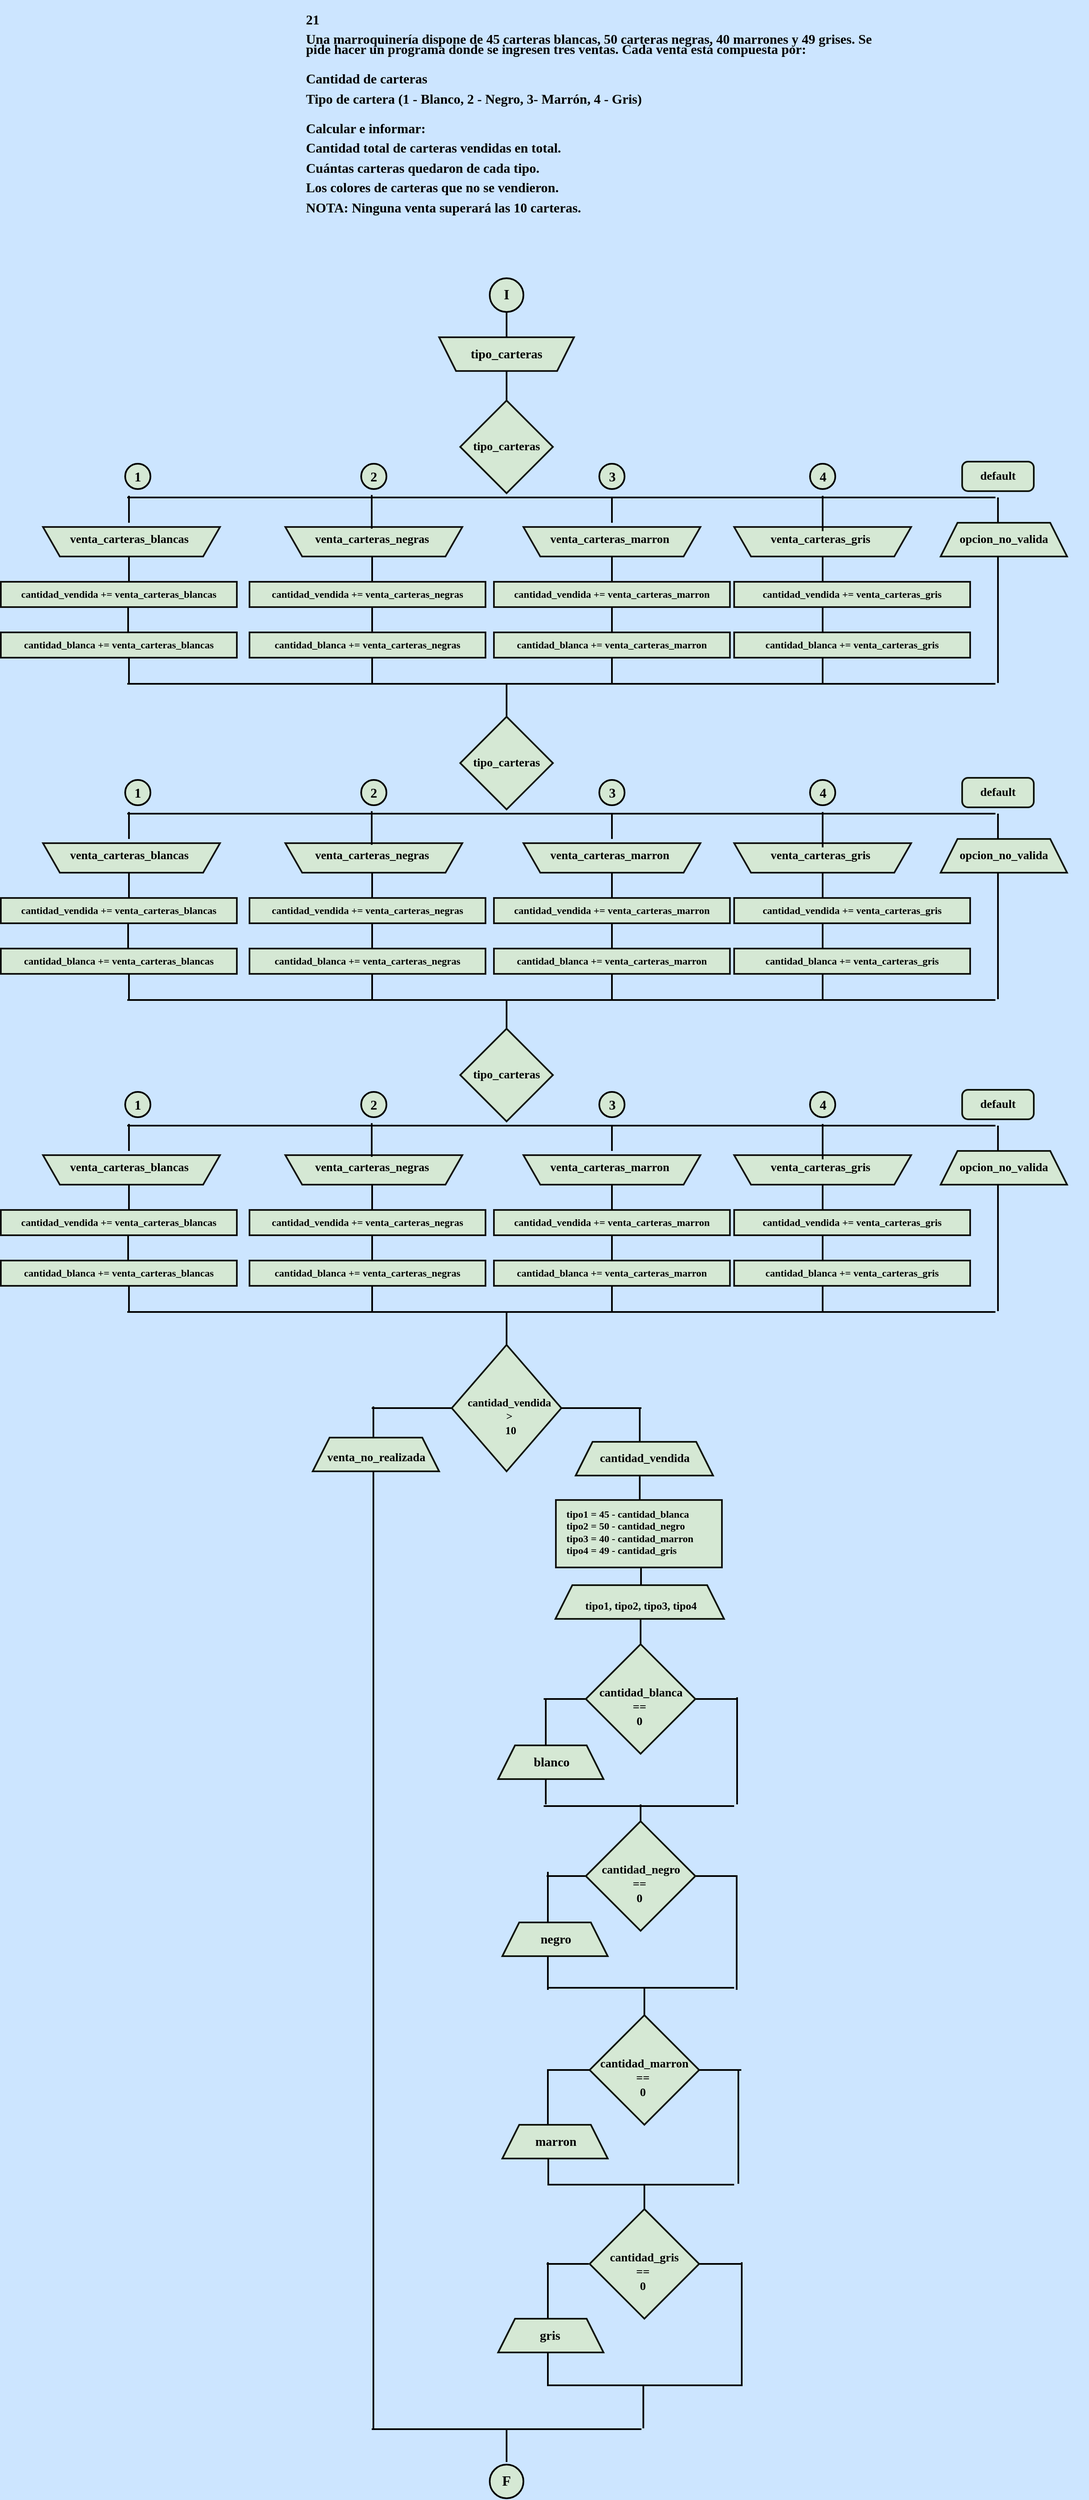 <mxfile version="24.1.0" type="device">
  <diagram name="Página-1" id="_y6uXY5jQpzMCenl6H3N">
    <mxGraphModel dx="2247" dy="1999" grid="1" gridSize="10" guides="1" tooltips="1" connect="1" arrows="1" fold="1" page="1" pageScale="1" pageWidth="827" pageHeight="1169" background="#CCE5FF" math="0" shadow="0">
      <root>
        <mxCell id="0" />
        <mxCell id="1" parent="0" />
        <mxCell id="60KGcx6HvtttfVHuBGyP-1" value="&lt;p style=&quot;line-height: 81%;&quot;&gt;&lt;b style=&quot;font-size: 16px;&quot;&gt;&lt;font style=&quot;font-size: 16px;&quot; color=&quot;#000000&quot; face=&quot;Comic Sans MS&quot;&gt;21&lt;br&gt;&lt;br&gt;Una marroquinería dispone de 45 carteras blancas, 50 carteras negras, 40 marrones y 49 grises. Se pide hacer un programa donde se ingresen tres ventas. Cada venta está compuesta por:&lt;br&gt;&lt;br&gt;&lt;br&gt;Cantidad de carteras&lt;br&gt;&lt;br&gt;Tipo de cartera (1 - Blanco, 2 - Negro, 3- Marrón, 4 - Gris)&lt;br&gt;&lt;br&gt;&lt;br&gt;Calcular e informar:&lt;br&gt;&lt;br&gt;Cantidad total de carteras vendidas en total.&lt;br&gt;&lt;br&gt;Cuántas carteras quedaron de cada tipo.&lt;br&gt;&lt;br&gt;Los colores de carteras que no se vendieron.&lt;br&gt;&lt;br&gt;NOTA: Ninguna venta superará las 10 carteras.&lt;/font&gt;&lt;/b&gt;&lt;/p&gt;" style="text;whiteSpace=wrap;html=1;fontFamily=Architects Daughter;fontSource=https%3A%2F%2Ffonts.googleapis.com%2Fcss%3Ffamily%3DArchitects%2BDaughter;" vertex="1" parent="1">
          <mxGeometry x="80" y="-20" width="690" height="290" as="geometry" />
        </mxCell>
        <mxCell id="60KGcx6HvtttfVHuBGyP-364" value="" style="group;aspect=fixed;" vertex="1" connectable="0" parent="1">
          <mxGeometry x="-280" y="310" width="1290" height="2633" as="geometry" />
        </mxCell>
        <mxCell id="60KGcx6HvtttfVHuBGyP-8" value="" style="group" vertex="1" connectable="0" parent="60KGcx6HvtttfVHuBGyP-364">
          <mxGeometry x="575" width="50" height="40" as="geometry" />
        </mxCell>
        <mxCell id="60KGcx6HvtttfVHuBGyP-2" value="" style="strokeWidth=2;html=1;shape=mxgraph.flowchart.start_2;whiteSpace=wrap;rounded=0;labelBackgroundColor=none;strokeColor=#000000;align=center;verticalAlign=middle;fontFamily=Helvetica;fontSize=12;fontColor=default;fillColor=#d5e8d4;aspect=fixed;" vertex="1" parent="60KGcx6HvtttfVHuBGyP-8">
          <mxGeometry x="5" width="40" height="40" as="geometry" />
        </mxCell>
        <mxCell id="60KGcx6HvtttfVHuBGyP-6" value="&lt;font color=&quot;#000000&quot; face=&quot;Comic Sans MS&quot; style=&quot;font-size: 17px;&quot;&gt;&lt;b&gt;I&lt;/b&gt;&lt;/font&gt;" style="text;strokeColor=none;align=center;fillColor=none;html=1;verticalAlign=middle;whiteSpace=wrap;rounded=0;fontFamily=Architects Daughter;fontSource=https%3A%2F%2Ffonts.googleapis.com%2Fcss%3Ffamily%3DArchitects%2BDaughter;aspect=fixed;" vertex="1" parent="60KGcx6HvtttfVHuBGyP-8">
          <mxGeometry y="5" width="50" height="30" as="geometry" />
        </mxCell>
        <mxCell id="60KGcx6HvtttfVHuBGyP-9" value="" style="group" vertex="1" connectable="0" parent="60KGcx6HvtttfVHuBGyP-364">
          <mxGeometry x="575" y="2593" width="50" height="40" as="geometry" />
        </mxCell>
        <mxCell id="60KGcx6HvtttfVHuBGyP-3" value="" style="strokeWidth=2;html=1;shape=mxgraph.flowchart.start_2;whiteSpace=wrap;rounded=0;labelBackgroundColor=none;strokeColor=#000000;align=center;verticalAlign=middle;fontFamily=Helvetica;fontSize=12;fontColor=default;fillColor=#d5e8d4;aspect=fixed;" vertex="1" parent="60KGcx6HvtttfVHuBGyP-9">
          <mxGeometry x="5" width="40" height="40" as="geometry" />
        </mxCell>
        <mxCell id="60KGcx6HvtttfVHuBGyP-7" value="&lt;font color=&quot;#000000&quot; face=&quot;Comic Sans MS&quot; style=&quot;font-size: 17px;&quot;&gt;&lt;b&gt;F&lt;/b&gt;&lt;/font&gt;" style="text;strokeColor=none;align=center;fillColor=none;html=1;verticalAlign=middle;whiteSpace=wrap;rounded=0;fontFamily=Architects Daughter;fontSource=https://fonts.googleapis.com/css?family=Architects+Daughter;aspect=fixed;" vertex="1" parent="60KGcx6HvtttfVHuBGyP-9">
          <mxGeometry y="5" width="50" height="30" as="geometry" />
        </mxCell>
        <mxCell id="60KGcx6HvtttfVHuBGyP-11" value="" style="group;aspect=fixed;" vertex="1" connectable="0" parent="60KGcx6HvtttfVHuBGyP-364">
          <mxGeometry x="520" y="70" width="160" height="40" as="geometry" />
        </mxCell>
        <mxCell id="60KGcx6HvtttfVHuBGyP-4" value="" style="shape=trapezoid;perimeter=trapezoidPerimeter;whiteSpace=wrap;html=1;fixedSize=1;rounded=0;labelBackgroundColor=none;strokeColor=#121211;strokeWidth=2;align=center;verticalAlign=middle;fontFamily=Helvetica;fontSize=12;fontColor=default;fillColor=#d5e8d4;direction=west;container=0;aspect=fixed;" vertex="1" parent="60KGcx6HvtttfVHuBGyP-11">
          <mxGeometry width="160" height="40" as="geometry">
            <mxRectangle x="-1020" y="-650" width="50" height="40" as="alternateBounds" />
          </mxGeometry>
        </mxCell>
        <mxCell id="60KGcx6HvtttfVHuBGyP-10" value="&lt;font face=&quot;Comic Sans MS&quot; color=&quot;#000000&quot;&gt;&lt;span style=&quot;font-size: 15px;&quot;&gt;&lt;b&gt;tipo_carteras&lt;/b&gt;&lt;/span&gt;&lt;/font&gt;" style="text;strokeColor=none;align=center;fillColor=none;html=1;verticalAlign=middle;whiteSpace=wrap;rounded=0;fontFamily=Architects Daughter;fontSource=https%3A%2F%2Ffonts.googleapis.com%2Fcss%3Ffamily%3DArchitects%2BDaughter;aspect=fixed;container=0;" vertex="1" parent="60KGcx6HvtttfVHuBGyP-11">
          <mxGeometry x="25" width="110" height="40" as="geometry" />
        </mxCell>
        <mxCell id="60KGcx6HvtttfVHuBGyP-55" value="" style="line;strokeWidth=2;direction=south;html=1;hachureGap=4;fontFamily=Architects Daughter;fontSource=https://fonts.googleapis.com/css?family=Architects+Daughter;strokeColor=#000000;" vertex="1" parent="60KGcx6HvtttfVHuBGyP-11">
          <mxGeometry x="75" y="-30" width="10" height="30" as="geometry" />
        </mxCell>
        <mxCell id="60KGcx6HvtttfVHuBGyP-58" value="" style="line;strokeWidth=2;direction=south;html=1;hachureGap=4;fontFamily=Architects Daughter;fontSource=https://fonts.googleapis.com/css?family=Architects+Daughter;strokeColor=#000000;" vertex="1" parent="60KGcx6HvtttfVHuBGyP-364">
          <mxGeometry x="595" y="110" width="10" height="40" as="geometry" />
        </mxCell>
        <mxCell id="60KGcx6HvtttfVHuBGyP-103" value="" style="line;strokeWidth=2;direction=south;html=1;hachureGap=4;fontFamily=Architects Daughter;fontSource=https://fonts.googleapis.com/css?family=Architects+Daughter;strokeColor=#000000;" vertex="1" parent="60KGcx6HvtttfVHuBGyP-364">
          <mxGeometry x="753" y="1420" width="10" height="30" as="geometry" />
        </mxCell>
        <mxCell id="60KGcx6HvtttfVHuBGyP-104" value="" style="line;strokeWidth=2;direction=south;html=1;hachureGap=4;fontFamily=Architects Daughter;fontSource=https://fonts.googleapis.com/css?family=Architects+Daughter;strokeColor=#000000;" vertex="1" parent="60KGcx6HvtttfVHuBGyP-364">
          <mxGeometry x="753" y="1340" width="10" height="40" as="geometry" />
        </mxCell>
        <mxCell id="60KGcx6HvtttfVHuBGyP-105" value="" style="line;strokeWidth=2;direction=south;html=1;hachureGap=4;fontFamily=Architects Daughter;fontSource=https://fonts.googleapis.com/css?family=Architects+Daughter;strokeColor=#000000;" vertex="1" parent="60KGcx6HvtttfVHuBGyP-364">
          <mxGeometry x="437" y="1338" width="10" height="50" as="geometry" />
        </mxCell>
        <mxCell id="60KGcx6HvtttfVHuBGyP-107" value="" style="line;strokeWidth=2;html=1;perimeter=backbonePerimeter;points=[];outlineConnect=0;hachureGap=4;fontFamily=Architects Daughter;fontSource=https://fonts.googleapis.com/css?family=Architects+Daughter;strokeColor=#000000;" vertex="1" parent="60KGcx6HvtttfVHuBGyP-364">
          <mxGeometry x="440" y="1335" width="95" height="10" as="geometry" />
        </mxCell>
        <mxCell id="60KGcx6HvtttfVHuBGyP-108" value="" style="line;strokeWidth=2;html=1;perimeter=backbonePerimeter;points=[];outlineConnect=0;hachureGap=4;fontFamily=Architects Daughter;fontSource=https://fonts.googleapis.com/css?family=Architects+Daughter;strokeColor=#000000;" vertex="1" parent="60KGcx6HvtttfVHuBGyP-364">
          <mxGeometry x="824" y="1890" width="50" height="10" as="geometry" />
        </mxCell>
        <mxCell id="60KGcx6HvtttfVHuBGyP-109" value="" style="group;aspect=fixed;" vertex="1" connectable="0" parent="60KGcx6HvtttfVHuBGyP-364">
          <mxGeometry y="145" width="1290" height="375" as="geometry" />
        </mxCell>
        <mxCell id="60KGcx6HvtttfVHuBGyP-14" value="" style="group;aspect=fixed;" vertex="1" connectable="0" parent="60KGcx6HvtttfVHuBGyP-109">
          <mxGeometry x="545" width="110" height="110" as="geometry" />
        </mxCell>
        <mxCell id="60KGcx6HvtttfVHuBGyP-5" value="" style="rhombus;whiteSpace=wrap;html=1;rounded=0;labelBackgroundColor=none;strokeColor=#0F140C;strokeWidth=2;align=center;verticalAlign=middle;fontFamily=Helvetica;fontSize=12;fontColor=default;fillColor=#d5e8d4;aspect=fixed;" vertex="1" parent="60KGcx6HvtttfVHuBGyP-14">
          <mxGeometry width="110" height="110" as="geometry" />
        </mxCell>
        <mxCell id="60KGcx6HvtttfVHuBGyP-13" value="&lt;font color=&quot;#000000&quot; size=&quot;1&quot; face=&quot;Comic Sans MS&quot;&gt;&lt;b style=&quot;font-size: 14px;&quot;&gt;tipo_carteras&lt;/b&gt;&lt;/font&gt;" style="text;strokeColor=none;align=center;fillColor=none;html=1;verticalAlign=middle;whiteSpace=wrap;rounded=0;fontFamily=Architects Daughter;fontSource=https%3A%2F%2Ffonts.googleapis.com%2Fcss%3Ffamily%3DArchitects%2BDaughter;aspect=fixed;" vertex="1" parent="60KGcx6HvtttfVHuBGyP-14">
          <mxGeometry x="5" y="40" width="100" height="30" as="geometry" />
        </mxCell>
        <mxCell id="60KGcx6HvtttfVHuBGyP-15" value="" style="line;strokeWidth=2;html=1;perimeter=backbonePerimeter;points=[];outlineConnect=0;hachureGap=4;fontFamily=Architects Daughter;fontSource=https://fonts.googleapis.com/css?family=Architects+Daughter;strokeColor=#000000;" vertex="1" parent="60KGcx6HvtttfVHuBGyP-109">
          <mxGeometry x="150" y="110" width="1030" height="10" as="geometry" />
        </mxCell>
        <mxCell id="60KGcx6HvtttfVHuBGyP-25" value="" style="group;aspect=fixed;" vertex="1" connectable="0" parent="60KGcx6HvtttfVHuBGyP-109">
          <mxGeometry x="140" y="75" width="45" height="30" as="geometry" />
        </mxCell>
        <mxCell id="60KGcx6HvtttfVHuBGyP-19" value="" style="strokeWidth=2;html=1;shape=mxgraph.flowchart.start_2;whiteSpace=wrap;rounded=0;labelBackgroundColor=none;strokeColor=#000000;align=center;verticalAlign=middle;fontFamily=Helvetica;fontSize=12;fontColor=default;fillColor=#d5e8d4;aspect=fixed;" vertex="1" parent="60KGcx6HvtttfVHuBGyP-25">
          <mxGeometry x="7.5" width="30" height="30" as="geometry" />
        </mxCell>
        <mxCell id="60KGcx6HvtttfVHuBGyP-20" value="&lt;b&gt;&lt;font color=&quot;#000000&quot; style=&quot;font-size: 16px;&quot; face=&quot;Comic Sans MS&quot;&gt;1&lt;/font&gt;&lt;/b&gt;" style="text;strokeColor=none;align=center;fillColor=none;html=1;verticalAlign=middle;whiteSpace=wrap;rounded=0;fontFamily=Architects Daughter;fontSource=https%3A%2F%2Ffonts.googleapis.com%2Fcss%3Ffamily%3DArchitects%2BDaughter;aspect=fixed;" vertex="1" parent="60KGcx6HvtttfVHuBGyP-25">
          <mxGeometry y="3.75" width="45" height="22.5" as="geometry" />
        </mxCell>
        <mxCell id="60KGcx6HvtttfVHuBGyP-26" value="" style="group;aspect=fixed;" vertex="1" connectable="0" parent="60KGcx6HvtttfVHuBGyP-109">
          <mxGeometry x="420" y="75" width="45" height="30" as="geometry" />
        </mxCell>
        <mxCell id="60KGcx6HvtttfVHuBGyP-18" value="" style="strokeWidth=2;html=1;shape=mxgraph.flowchart.start_2;whiteSpace=wrap;rounded=0;labelBackgroundColor=none;strokeColor=#000000;align=center;verticalAlign=middle;fontFamily=Helvetica;fontSize=12;fontColor=default;fillColor=#d5e8d4;aspect=fixed;" vertex="1" parent="60KGcx6HvtttfVHuBGyP-26">
          <mxGeometry x="7.5" width="30" height="30" as="geometry" />
        </mxCell>
        <mxCell id="60KGcx6HvtttfVHuBGyP-22" value="&lt;b&gt;&lt;font color=&quot;#000000&quot; style=&quot;font-size: 16px;&quot; face=&quot;Comic Sans MS&quot;&gt;2&lt;/font&gt;&lt;/b&gt;" style="text;strokeColor=none;align=center;fillColor=none;html=1;verticalAlign=middle;whiteSpace=wrap;rounded=0;fontFamily=Architects Daughter;fontSource=https://fonts.googleapis.com/css?family=Architects+Daughter;aspect=fixed;" vertex="1" parent="60KGcx6HvtttfVHuBGyP-26">
          <mxGeometry y="3.75" width="45" height="22.5" as="geometry" />
        </mxCell>
        <mxCell id="60KGcx6HvtttfVHuBGyP-27" value="" style="group;aspect=fixed;" vertex="1" connectable="0" parent="60KGcx6HvtttfVHuBGyP-109">
          <mxGeometry x="702.5" y="75" width="45" height="30" as="geometry" />
        </mxCell>
        <mxCell id="60KGcx6HvtttfVHuBGyP-17" value="" style="strokeWidth=2;html=1;shape=mxgraph.flowchart.start_2;whiteSpace=wrap;rounded=0;labelBackgroundColor=none;strokeColor=#000000;align=center;verticalAlign=middle;fontFamily=Helvetica;fontSize=12;fontColor=default;fillColor=#d5e8d4;" vertex="1" parent="60KGcx6HvtttfVHuBGyP-27">
          <mxGeometry x="7.5" width="30" height="30" as="geometry" />
        </mxCell>
        <mxCell id="60KGcx6HvtttfVHuBGyP-23" value="&lt;b&gt;&lt;font color=&quot;#000000&quot; style=&quot;font-size: 16px;&quot; face=&quot;Comic Sans MS&quot;&gt;3&lt;/font&gt;&lt;/b&gt;" style="text;strokeColor=none;align=center;fillColor=none;html=1;verticalAlign=middle;whiteSpace=wrap;rounded=0;fontFamily=Architects Daughter;fontSource=https://fonts.googleapis.com/css?family=Architects+Daughter;" vertex="1" parent="60KGcx6HvtttfVHuBGyP-27">
          <mxGeometry y="3.75" width="45" height="22.5" as="geometry" />
        </mxCell>
        <mxCell id="60KGcx6HvtttfVHuBGyP-53" style="edgeStyle=orthogonalEdgeStyle;rounded=0;sketch=1;hachureGap=4;jiggle=2;curveFitting=1;orthogonalLoop=1;jettySize=auto;html=1;exitX=0.5;exitY=1;exitDx=0;exitDy=0;fontFamily=Architects Daughter;fontSource=https%3A%2F%2Ffonts.googleapis.com%2Fcss%3Ffamily%3DArchitects%2BDaughter;" edge="1" parent="60KGcx6HvtttfVHuBGyP-27" source="60KGcx6HvtttfVHuBGyP-23" target="60KGcx6HvtttfVHuBGyP-23">
          <mxGeometry relative="1" as="geometry" />
        </mxCell>
        <mxCell id="60KGcx6HvtttfVHuBGyP-28" value="" style="group;aspect=fixed;" vertex="1" connectable="0" parent="60KGcx6HvtttfVHuBGyP-109">
          <mxGeometry x="952.5" y="75" width="45" height="30" as="geometry" />
        </mxCell>
        <mxCell id="60KGcx6HvtttfVHuBGyP-16" value="" style="strokeWidth=2;html=1;shape=mxgraph.flowchart.start_2;whiteSpace=wrap;rounded=0;labelBackgroundColor=none;strokeColor=#000000;align=center;verticalAlign=middle;fontFamily=Helvetica;fontSize=12;fontColor=default;fillColor=#d5e8d4;" vertex="1" parent="60KGcx6HvtttfVHuBGyP-28">
          <mxGeometry x="7.5" width="30" height="30" as="geometry" />
        </mxCell>
        <mxCell id="60KGcx6HvtttfVHuBGyP-24" value="&lt;b&gt;&lt;font color=&quot;#000000&quot; style=&quot;font-size: 16px;&quot; face=&quot;Comic Sans MS&quot;&gt;4&lt;/font&gt;&lt;/b&gt;" style="text;strokeColor=none;align=center;fillColor=none;html=1;verticalAlign=middle;whiteSpace=wrap;rounded=0;fontFamily=Architects Daughter;fontSource=https://fonts.googleapis.com/css?family=Architects+Daughter;" vertex="1" parent="60KGcx6HvtttfVHuBGyP-28">
          <mxGeometry y="3.75" width="45" height="22.5" as="geometry" />
        </mxCell>
        <mxCell id="60KGcx6HvtttfVHuBGyP-31" value="" style="group;aspect=fixed;" vertex="1" connectable="0" parent="60KGcx6HvtttfVHuBGyP-109">
          <mxGeometry x="50" y="145" width="210" height="40" as="geometry" />
        </mxCell>
        <mxCell id="60KGcx6HvtttfVHuBGyP-29" value="" style="shape=trapezoid;perimeter=trapezoidPerimeter;whiteSpace=wrap;html=1;fixedSize=1;rounded=0;labelBackgroundColor=none;strokeColor=#121211;strokeWidth=2;align=center;verticalAlign=middle;fontFamily=Helvetica;fontSize=12;fontColor=default;fillColor=#d5e8d4;direction=west;container=0;aspect=fixed;" vertex="1" parent="60KGcx6HvtttfVHuBGyP-31">
          <mxGeometry y="5" width="210" height="35" as="geometry">
            <mxRectangle x="-1020" y="-650" width="50" height="40" as="alternateBounds" />
          </mxGeometry>
        </mxCell>
        <mxCell id="60KGcx6HvtttfVHuBGyP-30" value="&lt;font color=&quot;#000000&quot; size=&quot;1&quot; face=&quot;Comic Sans MS&quot;&gt;&lt;b style=&quot;font-size: 14px;&quot;&gt;venta_carteras_blancas&lt;/b&gt;&lt;/font&gt;" style="text;strokeColor=none;align=center;fillColor=none;html=1;verticalAlign=middle;whiteSpace=wrap;rounded=0;fontFamily=Architects Daughter;fontSource=https%3A%2F%2Ffonts.googleapis.com%2Fcss%3Ffamily%3DArchitects%2BDaughter;aspect=fixed;container=0;" vertex="1" parent="60KGcx6HvtttfVHuBGyP-31">
          <mxGeometry x="20" width="165" height="40" as="geometry" />
        </mxCell>
        <mxCell id="60KGcx6HvtttfVHuBGyP-32" value="" style="group;aspect=fixed;" vertex="1" connectable="0" parent="60KGcx6HvtttfVHuBGyP-109">
          <mxGeometry x="337.5" y="145" width="210" height="40" as="geometry" />
        </mxCell>
        <mxCell id="60KGcx6HvtttfVHuBGyP-33" value="" style="shape=trapezoid;perimeter=trapezoidPerimeter;whiteSpace=wrap;html=1;fixedSize=1;rounded=0;labelBackgroundColor=none;strokeColor=#121211;strokeWidth=2;align=center;verticalAlign=middle;fontFamily=Helvetica;fontSize=12;fontColor=default;fillColor=#d5e8d4;direction=west;container=0;aspect=fixed;" vertex="1" parent="60KGcx6HvtttfVHuBGyP-32">
          <mxGeometry y="5" width="210" height="35" as="geometry">
            <mxRectangle x="-1020" y="-650" width="50" height="40" as="alternateBounds" />
          </mxGeometry>
        </mxCell>
        <mxCell id="60KGcx6HvtttfVHuBGyP-34" value="&lt;font color=&quot;#000000&quot; size=&quot;1&quot; face=&quot;Comic Sans MS&quot;&gt;&lt;b style=&quot;font-size: 14px;&quot;&gt;venta_carteras_negras&lt;/b&gt;&lt;/font&gt;" style="text;strokeColor=none;align=center;fillColor=none;html=1;verticalAlign=middle;whiteSpace=wrap;rounded=0;fontFamily=Architects Daughter;fontSource=https://fonts.googleapis.com/css?family=Architects+Daughter;aspect=fixed;container=0;" vertex="1" parent="60KGcx6HvtttfVHuBGyP-32">
          <mxGeometry x="20" width="165" height="40" as="geometry" />
        </mxCell>
        <mxCell id="60KGcx6HvtttfVHuBGyP-52" style="edgeStyle=orthogonalEdgeStyle;rounded=0;sketch=1;hachureGap=4;jiggle=2;curveFitting=1;orthogonalLoop=1;jettySize=auto;html=1;exitX=0.5;exitY=1;exitDx=0;exitDy=0;fontFamily=Architects Daughter;fontSource=https%3A%2F%2Ffonts.googleapis.com%2Fcss%3Ffamily%3DArchitects%2BDaughter;" edge="1" parent="60KGcx6HvtttfVHuBGyP-32" source="60KGcx6HvtttfVHuBGyP-34" target="60KGcx6HvtttfVHuBGyP-34">
          <mxGeometry relative="1" as="geometry" />
        </mxCell>
        <mxCell id="60KGcx6HvtttfVHuBGyP-56" value="" style="line;strokeWidth=2;direction=south;html=1;hachureGap=4;fontFamily=Architects Daughter;fontSource=https://fonts.googleapis.com/css?family=Architects+Daughter;strokeColor=#000000;" vertex="1" parent="60KGcx6HvtttfVHuBGyP-32">
          <mxGeometry x="97.5" y="-33" width="10" height="40" as="geometry" />
        </mxCell>
        <mxCell id="60KGcx6HvtttfVHuBGyP-35" value="" style="group;aspect=fixed;" vertex="1" connectable="0" parent="60KGcx6HvtttfVHuBGyP-109">
          <mxGeometry x="620" y="145" width="210" height="40" as="geometry" />
        </mxCell>
        <mxCell id="60KGcx6HvtttfVHuBGyP-36" value="" style="shape=trapezoid;perimeter=trapezoidPerimeter;whiteSpace=wrap;html=1;fixedSize=1;rounded=0;labelBackgroundColor=none;strokeColor=#121211;strokeWidth=2;align=center;verticalAlign=middle;fontFamily=Helvetica;fontSize=12;fontColor=default;fillColor=#d5e8d4;direction=west;container=0;aspect=fixed;" vertex="1" parent="60KGcx6HvtttfVHuBGyP-35">
          <mxGeometry y="5" width="210" height="35" as="geometry">
            <mxRectangle x="-1020" y="-650" width="50" height="40" as="alternateBounds" />
          </mxGeometry>
        </mxCell>
        <mxCell id="60KGcx6HvtttfVHuBGyP-37" value="&lt;font color=&quot;#000000&quot; size=&quot;1&quot; face=&quot;Comic Sans MS&quot;&gt;&lt;b style=&quot;font-size: 14px;&quot;&gt;venta_carteras_marron&lt;/b&gt;&lt;/font&gt;" style="text;strokeColor=none;align=center;fillColor=none;html=1;verticalAlign=middle;whiteSpace=wrap;rounded=0;fontFamily=Architects Daughter;fontSource=https://fonts.googleapis.com/css?family=Architects+Daughter;aspect=fixed;container=0;" vertex="1" parent="60KGcx6HvtttfVHuBGyP-35">
          <mxGeometry x="20" width="165" height="40" as="geometry" />
        </mxCell>
        <mxCell id="60KGcx6HvtttfVHuBGyP-57" value="" style="line;strokeWidth=2;direction=south;html=1;hachureGap=4;fontFamily=Architects Daughter;fontSource=https://fonts.googleapis.com/css?family=Architects+Daughter;strokeColor=#000000;" vertex="1" parent="60KGcx6HvtttfVHuBGyP-35">
          <mxGeometry x="100" y="-30" width="10" height="30" as="geometry" />
        </mxCell>
        <mxCell id="60KGcx6HvtttfVHuBGyP-38" value="" style="group;aspect=fixed;" vertex="1" connectable="0" parent="60KGcx6HvtttfVHuBGyP-109">
          <mxGeometry x="870" y="145" width="210" height="40" as="geometry" />
        </mxCell>
        <mxCell id="60KGcx6HvtttfVHuBGyP-39" value="" style="shape=trapezoid;perimeter=trapezoidPerimeter;whiteSpace=wrap;html=1;fixedSize=1;rounded=0;labelBackgroundColor=none;strokeColor=#121211;strokeWidth=2;align=center;verticalAlign=middle;fontFamily=Helvetica;fontSize=12;fontColor=default;fillColor=#d5e8d4;direction=west;container=0;aspect=fixed;" vertex="1" parent="60KGcx6HvtttfVHuBGyP-38">
          <mxGeometry y="5" width="210" height="35" as="geometry">
            <mxRectangle x="-1020" y="-650" width="50" height="40" as="alternateBounds" />
          </mxGeometry>
        </mxCell>
        <mxCell id="60KGcx6HvtttfVHuBGyP-40" value="&lt;font color=&quot;#000000&quot; size=&quot;1&quot; face=&quot;Comic Sans MS&quot;&gt;&lt;b style=&quot;font-size: 14px;&quot;&gt;venta_carteras_gris&lt;/b&gt;&lt;/font&gt;" style="text;strokeColor=none;align=center;fillColor=none;html=1;verticalAlign=middle;whiteSpace=wrap;rounded=0;fontFamily=Architects Daughter;fontSource=https://fonts.googleapis.com/css?family=Architects+Daughter;aspect=fixed;container=0;" vertex="1" parent="60KGcx6HvtttfVHuBGyP-38">
          <mxGeometry x="20" width="165" height="40" as="geometry" />
        </mxCell>
        <mxCell id="60KGcx6HvtttfVHuBGyP-46" value="" style="group;aspect=fixed;" vertex="1" connectable="0" parent="60KGcx6HvtttfVHuBGyP-109">
          <mxGeometry x="1090" y="145" width="200" height="40" as="geometry" />
        </mxCell>
        <mxCell id="60KGcx6HvtttfVHuBGyP-44" value="" style="shape=trapezoid;perimeter=trapezoidPerimeter;whiteSpace=wrap;html=1;fixedSize=1;rounded=0;labelBackgroundColor=none;strokeColor=#0F140C;strokeWidth=2;align=center;verticalAlign=middle;fontFamily=Helvetica;fontSize=12;fontColor=default;fillColor=#d5e8d4;" vertex="1" parent="60KGcx6HvtttfVHuBGyP-46">
          <mxGeometry x="25" width="150" height="40" as="geometry" />
        </mxCell>
        <mxCell id="60KGcx6HvtttfVHuBGyP-45" value="&lt;b&gt;&lt;font style=&quot;font-size: 14px;&quot; color=&quot;#000000&quot; face=&quot;Comic Sans MS&quot;&gt;opcion_no_valida&lt;/font&gt;&lt;/b&gt;" style="text;strokeColor=none;align=center;fillColor=none;html=1;verticalAlign=middle;whiteSpace=wrap;rounded=0;fontFamily=Architects Daughter;fontSource=https%3A%2F%2Ffonts.googleapis.com%2Fcss%3Ffamily%3DArchitects%2BDaughter;" vertex="1" parent="60KGcx6HvtttfVHuBGyP-46">
          <mxGeometry y="5" width="200" height="30" as="geometry" />
        </mxCell>
        <mxCell id="60KGcx6HvtttfVHuBGyP-50" value="" style="group;aspect=fixed;" vertex="1" connectable="0" parent="60KGcx6HvtttfVHuBGyP-109">
          <mxGeometry x="1138" y="72.5" width="90" height="35" as="geometry" />
        </mxCell>
        <mxCell id="60KGcx6HvtttfVHuBGyP-47" value="" style="rounded=1;whiteSpace=wrap;html=1;absoluteArcSize=1;arcSize=14;strokeWidth=2;labelBackgroundColor=none;strokeColor=#0F140C;align=center;verticalAlign=middle;fontFamily=Helvetica;fontSize=12;fontColor=default;fillColor=#d5e8d4;aspect=fixed;" vertex="1" parent="60KGcx6HvtttfVHuBGyP-50">
          <mxGeometry x="2.5" width="85" height="35" as="geometry" />
        </mxCell>
        <mxCell id="60KGcx6HvtttfVHuBGyP-48" value="&lt;b&gt;&lt;font color=&quot;#000000&quot; style=&quot;font-size: 14px;&quot; face=&quot;Comic Sans MS&quot;&gt;default&lt;/font&gt;&lt;/b&gt;" style="text;strokeColor=none;align=center;fillColor=none;html=1;verticalAlign=middle;whiteSpace=wrap;rounded=0;fontFamily=Architects Daughter;fontSource=https%3A%2F%2Ffonts.googleapis.com%2Fcss%3Ffamily%3DArchitects%2BDaughter;aspect=fixed;" vertex="1" parent="60KGcx6HvtttfVHuBGyP-50">
          <mxGeometry y="2.5" width="90" height="30" as="geometry" />
        </mxCell>
        <mxCell id="60KGcx6HvtttfVHuBGyP-54" value="" style="line;strokeWidth=2;direction=south;html=1;hachureGap=4;fontFamily=Architects Daughter;fontSource=https://fonts.googleapis.com/css?family=Architects+Daughter;strokeColor=#000000;" vertex="1" parent="60KGcx6HvtttfVHuBGyP-109">
          <mxGeometry x="147" y="113" width="10" height="32" as="geometry" />
        </mxCell>
        <mxCell id="60KGcx6HvtttfVHuBGyP-59" value="" style="line;strokeWidth=2;direction=south;html=1;hachureGap=4;fontFamily=Architects Daughter;fontSource=https://fonts.googleapis.com/css?family=Architects+Daughter;strokeColor=#000000;" vertex="1" parent="60KGcx6HvtttfVHuBGyP-109">
          <mxGeometry x="970" y="113" width="10" height="42" as="geometry" />
        </mxCell>
        <mxCell id="60KGcx6HvtttfVHuBGyP-60" value="" style="line;strokeWidth=2;direction=south;html=1;hachureGap=4;fontFamily=Architects Daughter;fontSource=https://fonts.googleapis.com/css?family=Architects+Daughter;strokeColor=#000000;" vertex="1" parent="60KGcx6HvtttfVHuBGyP-109">
          <mxGeometry x="1178" y="115" width="10" height="30" as="geometry" />
        </mxCell>
        <mxCell id="60KGcx6HvtttfVHuBGyP-61" value="" style="line;strokeWidth=2;direction=south;html=1;hachureGap=4;fontFamily=Architects Daughter;fontSource=https://fonts.googleapis.com/css?family=Architects+Daughter;strokeColor=#000000;" vertex="1" parent="60KGcx6HvtttfVHuBGyP-109">
          <mxGeometry x="435.5" y="245" width="10" height="50" as="geometry" />
        </mxCell>
        <mxCell id="60KGcx6HvtttfVHuBGyP-66" value="" style="group;aspect=fixed;" vertex="1" connectable="0" parent="60KGcx6HvtttfVHuBGyP-109">
          <mxGeometry y="215" width="280" height="30" as="geometry" />
        </mxCell>
        <mxCell id="60KGcx6HvtttfVHuBGyP-62" value="" style="rounded=0;whiteSpace=wrap;html=1;labelBackgroundColor=none;strokeColor=#0f100e;strokeWidth=2;align=center;verticalAlign=middle;fontFamily=Helvetica;fontSize=12;fontColor=default;fillColor=#d5e8d4;aspect=fixed;" vertex="1" parent="60KGcx6HvtttfVHuBGyP-66">
          <mxGeometry width="280" height="30" as="geometry" />
        </mxCell>
        <mxCell id="60KGcx6HvtttfVHuBGyP-65" value="&lt;font color=&quot;#000000&quot; face=&quot;Comic Sans MS&quot;&gt;&lt;b&gt;cantidad_vendida += venta_carteras_blancas&lt;/b&gt;&lt;/font&gt;" style="text;strokeColor=none;align=center;fillColor=none;html=1;verticalAlign=middle;whiteSpace=wrap;rounded=0;fontFamily=Architects Daughter;fontSource=https%3A%2F%2Ffonts.googleapis.com%2Fcss%3Ffamily%3DArchitects%2BDaughter;aspect=fixed;" vertex="1" parent="60KGcx6HvtttfVHuBGyP-66">
          <mxGeometry x="5" width="270" height="30" as="geometry" />
        </mxCell>
        <mxCell id="60KGcx6HvtttfVHuBGyP-68" value="" style="group;aspect=fixed;" vertex="1" connectable="0" parent="60KGcx6HvtttfVHuBGyP-109">
          <mxGeometry y="275" width="280" height="30" as="geometry" />
        </mxCell>
        <mxCell id="60KGcx6HvtttfVHuBGyP-69" value="" style="rounded=0;whiteSpace=wrap;html=1;labelBackgroundColor=none;strokeColor=#0f100e;strokeWidth=2;align=center;verticalAlign=middle;fontFamily=Helvetica;fontSize=12;fontColor=default;fillColor=#d5e8d4;aspect=fixed;" vertex="1" parent="60KGcx6HvtttfVHuBGyP-68">
          <mxGeometry width="280" height="30" as="geometry" />
        </mxCell>
        <mxCell id="60KGcx6HvtttfVHuBGyP-70" value="&lt;font face=&quot;Comic Sans MS&quot; color=&quot;#000000&quot;&gt;&lt;b&gt;cantidad_blanca += venta_carteras_blancas&lt;/b&gt;&lt;/font&gt;" style="text;strokeColor=none;align=center;fillColor=none;html=1;verticalAlign=middle;whiteSpace=wrap;rounded=0;fontFamily=Architects Daughter;fontSource=https://fonts.googleapis.com/css?family=Architects+Daughter;aspect=fixed;" vertex="1" parent="60KGcx6HvtttfVHuBGyP-68">
          <mxGeometry x="5" width="270" height="30" as="geometry" />
        </mxCell>
        <mxCell id="60KGcx6HvtttfVHuBGyP-93" value="" style="line;strokeWidth=2;direction=south;html=1;hachureGap=4;fontFamily=Architects Daughter;fontSource=https://fonts.googleapis.com/css?family=Architects+Daughter;strokeColor=#000000;" vertex="1" parent="60KGcx6HvtttfVHuBGyP-68">
          <mxGeometry x="146" y="-30" width="10" height="30" as="geometry" />
        </mxCell>
        <mxCell id="60KGcx6HvtttfVHuBGyP-72" value="" style="group;aspect=fixed;" vertex="1" connectable="0" parent="60KGcx6HvtttfVHuBGyP-109">
          <mxGeometry x="295" y="215" width="280" height="30" as="geometry" />
        </mxCell>
        <mxCell id="60KGcx6HvtttfVHuBGyP-73" value="" style="rounded=0;whiteSpace=wrap;html=1;labelBackgroundColor=none;strokeColor=#0f100e;strokeWidth=2;align=center;verticalAlign=middle;fontFamily=Helvetica;fontSize=12;fontColor=default;fillColor=#d5e8d4;aspect=fixed;" vertex="1" parent="60KGcx6HvtttfVHuBGyP-72">
          <mxGeometry width="280" height="30" as="geometry" />
        </mxCell>
        <mxCell id="60KGcx6HvtttfVHuBGyP-74" value="&lt;font color=&quot;#000000&quot; face=&quot;Comic Sans MS&quot;&gt;&lt;b&gt;cantidad_vendida += venta_carteras_negras&lt;/b&gt;&lt;/font&gt;" style="text;strokeColor=none;align=center;fillColor=none;html=1;verticalAlign=middle;whiteSpace=wrap;rounded=0;fontFamily=Architects Daughter;fontSource=https://fonts.googleapis.com/css?family=Architects+Daughter;aspect=fixed;" vertex="1" parent="60KGcx6HvtttfVHuBGyP-72">
          <mxGeometry x="5" width="270" height="30" as="geometry" />
        </mxCell>
        <mxCell id="60KGcx6HvtttfVHuBGyP-75" value="" style="group;aspect=fixed;" vertex="1" connectable="0" parent="60KGcx6HvtttfVHuBGyP-109">
          <mxGeometry x="295" y="275" width="280" height="30" as="geometry" />
        </mxCell>
        <mxCell id="60KGcx6HvtttfVHuBGyP-76" value="" style="rounded=0;whiteSpace=wrap;html=1;labelBackgroundColor=none;strokeColor=#0f100e;strokeWidth=2;align=center;verticalAlign=middle;fontFamily=Helvetica;fontSize=12;fontColor=default;fillColor=#d5e8d4;aspect=fixed;" vertex="1" parent="60KGcx6HvtttfVHuBGyP-75">
          <mxGeometry width="280" height="30" as="geometry" />
        </mxCell>
        <mxCell id="60KGcx6HvtttfVHuBGyP-77" value="&lt;font face=&quot;Comic Sans MS&quot; color=&quot;#000000&quot;&gt;&lt;b&gt;cantidad_blanca += venta_carteras_negras&lt;/b&gt;&lt;/font&gt;" style="text;strokeColor=none;align=center;fillColor=none;html=1;verticalAlign=middle;whiteSpace=wrap;rounded=0;fontFamily=Architects Daughter;fontSource=https://fonts.googleapis.com/css?family=Architects+Daughter;aspect=fixed;" vertex="1" parent="60KGcx6HvtttfVHuBGyP-75">
          <mxGeometry x="5" width="270" height="30" as="geometry" />
        </mxCell>
        <mxCell id="60KGcx6HvtttfVHuBGyP-78" value="" style="group;aspect=fixed;" vertex="1" connectable="0" parent="60KGcx6HvtttfVHuBGyP-109">
          <mxGeometry x="585" y="215" width="280" height="30" as="geometry" />
        </mxCell>
        <mxCell id="60KGcx6HvtttfVHuBGyP-79" value="" style="rounded=0;whiteSpace=wrap;html=1;labelBackgroundColor=none;strokeColor=#0f100e;strokeWidth=2;align=center;verticalAlign=middle;fontFamily=Helvetica;fontSize=12;fontColor=default;fillColor=#d5e8d4;aspect=fixed;" vertex="1" parent="60KGcx6HvtttfVHuBGyP-78">
          <mxGeometry width="280" height="30" as="geometry" />
        </mxCell>
        <mxCell id="60KGcx6HvtttfVHuBGyP-80" value="&lt;font color=&quot;#000000&quot; face=&quot;Comic Sans MS&quot;&gt;&lt;b&gt;cantidad_vendida += venta_carteras_marron&lt;/b&gt;&lt;/font&gt;" style="text;strokeColor=none;align=center;fillColor=none;html=1;verticalAlign=middle;whiteSpace=wrap;rounded=0;fontFamily=Architects Daughter;fontSource=https://fonts.googleapis.com/css?family=Architects+Daughter;aspect=fixed;" vertex="1" parent="60KGcx6HvtttfVHuBGyP-78">
          <mxGeometry x="5" width="270" height="30" as="geometry" />
        </mxCell>
        <mxCell id="60KGcx6HvtttfVHuBGyP-81" value="" style="group;aspect=fixed;" vertex="1" connectable="0" parent="60KGcx6HvtttfVHuBGyP-109">
          <mxGeometry x="585" y="275" width="280" height="30" as="geometry" />
        </mxCell>
        <mxCell id="60KGcx6HvtttfVHuBGyP-82" value="" style="rounded=0;whiteSpace=wrap;html=1;labelBackgroundColor=none;strokeColor=#0f100e;strokeWidth=2;align=center;verticalAlign=middle;fontFamily=Helvetica;fontSize=12;fontColor=default;fillColor=#d5e8d4;aspect=fixed;" vertex="1" parent="60KGcx6HvtttfVHuBGyP-81">
          <mxGeometry width="280" height="30" as="geometry" />
        </mxCell>
        <mxCell id="60KGcx6HvtttfVHuBGyP-83" value="&lt;font face=&quot;Comic Sans MS&quot; color=&quot;#000000&quot;&gt;&lt;b&gt;cantidad_blanca += venta_carteras_marron&lt;/b&gt;&lt;/font&gt;" style="text;strokeColor=none;align=center;fillColor=none;html=1;verticalAlign=middle;whiteSpace=wrap;rounded=0;fontFamily=Architects Daughter;fontSource=https://fonts.googleapis.com/css?family=Architects+Daughter;aspect=fixed;" vertex="1" parent="60KGcx6HvtttfVHuBGyP-81">
          <mxGeometry x="5" width="270" height="30" as="geometry" />
        </mxCell>
        <mxCell id="60KGcx6HvtttfVHuBGyP-84" value="" style="group;aspect=fixed;" vertex="1" connectable="0" parent="60KGcx6HvtttfVHuBGyP-109">
          <mxGeometry x="870" y="275" width="280" height="30" as="geometry" />
        </mxCell>
        <mxCell id="60KGcx6HvtttfVHuBGyP-85" value="" style="rounded=0;whiteSpace=wrap;html=1;labelBackgroundColor=none;strokeColor=#0f100e;strokeWidth=2;align=center;verticalAlign=middle;fontFamily=Helvetica;fontSize=12;fontColor=default;fillColor=#d5e8d4;aspect=fixed;" vertex="1" parent="60KGcx6HvtttfVHuBGyP-84">
          <mxGeometry width="280" height="30" as="geometry" />
        </mxCell>
        <mxCell id="60KGcx6HvtttfVHuBGyP-86" value="&lt;font face=&quot;Comic Sans MS&quot; color=&quot;#000000&quot;&gt;&lt;b&gt;cantidad_blanca += venta_carteras_gris&lt;/b&gt;&lt;/font&gt;" style="text;strokeColor=none;align=center;fillColor=none;html=1;verticalAlign=middle;whiteSpace=wrap;rounded=0;fontFamily=Architects Daughter;fontSource=https://fonts.googleapis.com/css?family=Architects+Daughter;aspect=fixed;" vertex="1" parent="60KGcx6HvtttfVHuBGyP-84">
          <mxGeometry x="5" width="270" height="30" as="geometry" />
        </mxCell>
        <mxCell id="60KGcx6HvtttfVHuBGyP-87" value="" style="group;aspect=fixed;" vertex="1" connectable="0" parent="60KGcx6HvtttfVHuBGyP-109">
          <mxGeometry x="870" y="215" width="280" height="30" as="geometry" />
        </mxCell>
        <mxCell id="60KGcx6HvtttfVHuBGyP-88" value="" style="rounded=0;whiteSpace=wrap;html=1;labelBackgroundColor=none;strokeColor=#0f100e;strokeWidth=2;align=center;verticalAlign=middle;fontFamily=Helvetica;fontSize=12;fontColor=default;fillColor=#d5e8d4;aspect=fixed;" vertex="1" parent="60KGcx6HvtttfVHuBGyP-87">
          <mxGeometry width="280" height="30" as="geometry" />
        </mxCell>
        <mxCell id="60KGcx6HvtttfVHuBGyP-89" value="&lt;font color=&quot;#000000&quot; face=&quot;Comic Sans MS&quot;&gt;&lt;b&gt;cantidad_vendida += venta_carteras_gris&lt;/b&gt;&lt;/font&gt;" style="text;strokeColor=none;align=center;fillColor=none;html=1;verticalAlign=middle;whiteSpace=wrap;rounded=0;fontFamily=Architects Daughter;fontSource=https://fonts.googleapis.com/css?family=Architects+Daughter;aspect=fixed;" vertex="1" parent="60KGcx6HvtttfVHuBGyP-87">
          <mxGeometry x="5" width="270" height="30" as="geometry" />
        </mxCell>
        <mxCell id="60KGcx6HvtttfVHuBGyP-90" value="" style="line;strokeWidth=2;direction=south;html=1;hachureGap=4;fontFamily=Architects Daughter;fontSource=https://fonts.googleapis.com/css?family=Architects+Daughter;strokeColor=#000000;" vertex="1" parent="60KGcx6HvtttfVHuBGyP-109">
          <mxGeometry x="970" y="305" width="10" height="30" as="geometry" />
        </mxCell>
        <mxCell id="60KGcx6HvtttfVHuBGyP-91" value="" style="line;strokeWidth=2;direction=south;html=1;hachureGap=4;fontFamily=Architects Daughter;fontSource=https://fonts.googleapis.com/css?family=Architects+Daughter;strokeColor=#000000;" vertex="1" parent="60KGcx6HvtttfVHuBGyP-109">
          <mxGeometry x="720" y="305" width="10" height="30" as="geometry" />
        </mxCell>
        <mxCell id="60KGcx6HvtttfVHuBGyP-92" value="" style="line;strokeWidth=2;direction=south;html=1;hachureGap=4;fontFamily=Architects Daughter;fontSource=https://fonts.googleapis.com/css?family=Architects+Daughter;strokeColor=#000000;" vertex="1" parent="60KGcx6HvtttfVHuBGyP-109">
          <mxGeometry x="720" y="185" width="10" height="30" as="geometry" />
        </mxCell>
        <mxCell id="60KGcx6HvtttfVHuBGyP-94" value="" style="line;strokeWidth=2;direction=south;html=1;hachureGap=4;fontFamily=Architects Daughter;fontSource=https://fonts.googleapis.com/css?family=Architects+Daughter;strokeColor=#000000;" vertex="1" parent="60KGcx6HvtttfVHuBGyP-109">
          <mxGeometry x="147" y="185" width="10" height="30" as="geometry" />
        </mxCell>
        <mxCell id="60KGcx6HvtttfVHuBGyP-95" value="" style="line;strokeWidth=2;direction=south;html=1;hachureGap=4;fontFamily=Architects Daughter;fontSource=https://fonts.googleapis.com/css?family=Architects+Daughter;strokeColor=#000000;" vertex="1" parent="60KGcx6HvtttfVHuBGyP-109">
          <mxGeometry x="970" y="185" width="10" height="30" as="geometry" />
        </mxCell>
        <mxCell id="60KGcx6HvtttfVHuBGyP-96" value="" style="line;strokeWidth=2;direction=south;html=1;hachureGap=4;fontFamily=Architects Daughter;fontSource=https://fonts.googleapis.com/css?family=Architects+Daughter;strokeColor=#000000;" vertex="1" parent="60KGcx6HvtttfVHuBGyP-109">
          <mxGeometry x="435.5" y="185" width="10" height="30" as="geometry" />
        </mxCell>
        <mxCell id="60KGcx6HvtttfVHuBGyP-97" value="" style="line;strokeWidth=2;direction=south;html=1;hachureGap=4;fontFamily=Architects Daughter;fontSource=https://fonts.googleapis.com/css?family=Architects+Daughter;strokeColor=#000000;" vertex="1" parent="60KGcx6HvtttfVHuBGyP-109">
          <mxGeometry x="720" y="245" width="10" height="30" as="geometry" />
        </mxCell>
        <mxCell id="60KGcx6HvtttfVHuBGyP-98" value="" style="line;strokeWidth=2;direction=south;html=1;hachureGap=4;fontFamily=Architects Daughter;fontSource=https://fonts.googleapis.com/css?family=Architects+Daughter;strokeColor=#000000;" vertex="1" parent="60KGcx6HvtttfVHuBGyP-109">
          <mxGeometry x="1178" y="185" width="10" height="150" as="geometry" />
        </mxCell>
        <mxCell id="60KGcx6HvtttfVHuBGyP-99" value="" style="line;strokeWidth=2;direction=south;html=1;hachureGap=4;fontFamily=Architects Daughter;fontSource=https://fonts.googleapis.com/css?family=Architects+Daughter;strokeColor=#000000;" vertex="1" parent="60KGcx6HvtttfVHuBGyP-109">
          <mxGeometry x="435.5" y="305" width="10" height="30" as="geometry" />
        </mxCell>
        <mxCell id="60KGcx6HvtttfVHuBGyP-100" value="" style="line;strokeWidth=2;direction=south;html=1;hachureGap=4;fontFamily=Architects Daughter;fontSource=https://fonts.googleapis.com/css?family=Architects+Daughter;strokeColor=#000000;" vertex="1" parent="60KGcx6HvtttfVHuBGyP-109">
          <mxGeometry x="147" y="305" width="10" height="30" as="geometry" />
        </mxCell>
        <mxCell id="60KGcx6HvtttfVHuBGyP-101" value="" style="line;strokeWidth=2;direction=south;html=1;hachureGap=4;fontFamily=Architects Daughter;fontSource=https://fonts.googleapis.com/css?family=Architects+Daughter;strokeColor=#000000;" vertex="1" parent="60KGcx6HvtttfVHuBGyP-109">
          <mxGeometry x="970" y="245" width="10" height="30" as="geometry" />
        </mxCell>
        <mxCell id="60KGcx6HvtttfVHuBGyP-102" value="" style="line;strokeWidth=2;direction=south;html=1;hachureGap=4;fontFamily=Architects Daughter;fontSource=https://fonts.googleapis.com/css?family=Architects+Daughter;strokeColor=#000000;" vertex="1" parent="60KGcx6HvtttfVHuBGyP-109">
          <mxGeometry x="595" y="335" width="10" height="40" as="geometry" />
        </mxCell>
        <mxCell id="60KGcx6HvtttfVHuBGyP-106" value="" style="line;strokeWidth=2;html=1;perimeter=backbonePerimeter;points=[];outlineConnect=0;hachureGap=4;fontFamily=Architects Daughter;fontSource=https://fonts.googleapis.com/css?family=Architects+Daughter;strokeColor=#000000;" vertex="1" parent="60KGcx6HvtttfVHuBGyP-109">
          <mxGeometry x="150" y="331" width="1030" height="10" as="geometry" />
        </mxCell>
        <mxCell id="60KGcx6HvtttfVHuBGyP-110" value="" style="group;aspect=fixed;" vertex="1" connectable="0" parent="60KGcx6HvtttfVHuBGyP-364">
          <mxGeometry y="520" width="1290" height="375" as="geometry" />
        </mxCell>
        <mxCell id="60KGcx6HvtttfVHuBGyP-111" value="" style="group;aspect=fixed;" vertex="1" connectable="0" parent="60KGcx6HvtttfVHuBGyP-110">
          <mxGeometry x="545" width="110" height="110" as="geometry" />
        </mxCell>
        <mxCell id="60KGcx6HvtttfVHuBGyP-112" value="" style="rhombus;whiteSpace=wrap;html=1;rounded=0;labelBackgroundColor=none;strokeColor=#0F140C;strokeWidth=2;align=center;verticalAlign=middle;fontFamily=Helvetica;fontSize=12;fontColor=default;fillColor=#d5e8d4;aspect=fixed;" vertex="1" parent="60KGcx6HvtttfVHuBGyP-111">
          <mxGeometry width="110" height="110" as="geometry" />
        </mxCell>
        <mxCell id="60KGcx6HvtttfVHuBGyP-113" value="&lt;font color=&quot;#000000&quot; size=&quot;1&quot; face=&quot;Comic Sans MS&quot;&gt;&lt;b style=&quot;font-size: 14px;&quot;&gt;tipo_carteras&lt;/b&gt;&lt;/font&gt;" style="text;strokeColor=none;align=center;fillColor=none;html=1;verticalAlign=middle;whiteSpace=wrap;rounded=0;fontFamily=Architects Daughter;fontSource=https://fonts.googleapis.com/css?family=Architects+Daughter;aspect=fixed;" vertex="1" parent="60KGcx6HvtttfVHuBGyP-111">
          <mxGeometry x="5" y="40" width="100" height="30" as="geometry" />
        </mxCell>
        <mxCell id="60KGcx6HvtttfVHuBGyP-114" value="" style="line;strokeWidth=2;html=1;perimeter=backbonePerimeter;points=[];outlineConnect=0;hachureGap=4;fontFamily=Architects Daughter;fontSource=https://fonts.googleapis.com/css?family=Architects+Daughter;strokeColor=#000000;" vertex="1" parent="60KGcx6HvtttfVHuBGyP-110">
          <mxGeometry x="150" y="110" width="1030" height="10" as="geometry" />
        </mxCell>
        <mxCell id="60KGcx6HvtttfVHuBGyP-115" value="" style="group;aspect=fixed;" vertex="1" connectable="0" parent="60KGcx6HvtttfVHuBGyP-110">
          <mxGeometry x="140" y="75" width="45" height="30" as="geometry" />
        </mxCell>
        <mxCell id="60KGcx6HvtttfVHuBGyP-116" value="" style="strokeWidth=2;html=1;shape=mxgraph.flowchart.start_2;whiteSpace=wrap;rounded=0;labelBackgroundColor=none;strokeColor=#000000;align=center;verticalAlign=middle;fontFamily=Helvetica;fontSize=12;fontColor=default;fillColor=#d5e8d4;aspect=fixed;" vertex="1" parent="60KGcx6HvtttfVHuBGyP-115">
          <mxGeometry x="7.5" width="30" height="30" as="geometry" />
        </mxCell>
        <mxCell id="60KGcx6HvtttfVHuBGyP-117" value="&lt;b&gt;&lt;font color=&quot;#000000&quot; style=&quot;font-size: 16px;&quot; face=&quot;Comic Sans MS&quot;&gt;1&lt;/font&gt;&lt;/b&gt;" style="text;strokeColor=none;align=center;fillColor=none;html=1;verticalAlign=middle;whiteSpace=wrap;rounded=0;fontFamily=Architects Daughter;fontSource=https://fonts.googleapis.com/css?family=Architects+Daughter;aspect=fixed;" vertex="1" parent="60KGcx6HvtttfVHuBGyP-115">
          <mxGeometry y="3.75" width="45" height="22.5" as="geometry" />
        </mxCell>
        <mxCell id="60KGcx6HvtttfVHuBGyP-118" value="" style="group;aspect=fixed;" vertex="1" connectable="0" parent="60KGcx6HvtttfVHuBGyP-110">
          <mxGeometry x="420" y="75" width="45" height="30" as="geometry" />
        </mxCell>
        <mxCell id="60KGcx6HvtttfVHuBGyP-119" value="" style="strokeWidth=2;html=1;shape=mxgraph.flowchart.start_2;whiteSpace=wrap;rounded=0;labelBackgroundColor=none;strokeColor=#000000;align=center;verticalAlign=middle;fontFamily=Helvetica;fontSize=12;fontColor=default;fillColor=#d5e8d4;aspect=fixed;" vertex="1" parent="60KGcx6HvtttfVHuBGyP-118">
          <mxGeometry x="7.5" width="30" height="30" as="geometry" />
        </mxCell>
        <mxCell id="60KGcx6HvtttfVHuBGyP-120" value="&lt;b&gt;&lt;font color=&quot;#000000&quot; style=&quot;font-size: 16px;&quot; face=&quot;Comic Sans MS&quot;&gt;2&lt;/font&gt;&lt;/b&gt;" style="text;strokeColor=none;align=center;fillColor=none;html=1;verticalAlign=middle;whiteSpace=wrap;rounded=0;fontFamily=Architects Daughter;fontSource=https://fonts.googleapis.com/css?family=Architects+Daughter;aspect=fixed;" vertex="1" parent="60KGcx6HvtttfVHuBGyP-118">
          <mxGeometry y="3.75" width="45" height="22.5" as="geometry" />
        </mxCell>
        <mxCell id="60KGcx6HvtttfVHuBGyP-121" value="" style="group;aspect=fixed;" vertex="1" connectable="0" parent="60KGcx6HvtttfVHuBGyP-110">
          <mxGeometry x="702.5" y="75" width="45" height="30" as="geometry" />
        </mxCell>
        <mxCell id="60KGcx6HvtttfVHuBGyP-122" value="" style="strokeWidth=2;html=1;shape=mxgraph.flowchart.start_2;whiteSpace=wrap;rounded=0;labelBackgroundColor=none;strokeColor=#000000;align=center;verticalAlign=middle;fontFamily=Helvetica;fontSize=12;fontColor=default;fillColor=#d5e8d4;" vertex="1" parent="60KGcx6HvtttfVHuBGyP-121">
          <mxGeometry x="7.5" width="30" height="30" as="geometry" />
        </mxCell>
        <mxCell id="60KGcx6HvtttfVHuBGyP-123" value="&lt;b&gt;&lt;font color=&quot;#000000&quot; style=&quot;font-size: 16px;&quot; face=&quot;Comic Sans MS&quot;&gt;3&lt;/font&gt;&lt;/b&gt;" style="text;strokeColor=none;align=center;fillColor=none;html=1;verticalAlign=middle;whiteSpace=wrap;rounded=0;fontFamily=Architects Daughter;fontSource=https://fonts.googleapis.com/css?family=Architects+Daughter;" vertex="1" parent="60KGcx6HvtttfVHuBGyP-121">
          <mxGeometry y="3.75" width="45" height="22.5" as="geometry" />
        </mxCell>
        <mxCell id="60KGcx6HvtttfVHuBGyP-124" style="edgeStyle=orthogonalEdgeStyle;rounded=0;sketch=1;hachureGap=4;jiggle=2;curveFitting=1;orthogonalLoop=1;jettySize=auto;html=1;exitX=0.5;exitY=1;exitDx=0;exitDy=0;fontFamily=Architects Daughter;fontSource=https://fonts.googleapis.com/css?family=Architects+Daughter;" edge="1" parent="60KGcx6HvtttfVHuBGyP-121" source="60KGcx6HvtttfVHuBGyP-123" target="60KGcx6HvtttfVHuBGyP-123">
          <mxGeometry relative="1" as="geometry" />
        </mxCell>
        <mxCell id="60KGcx6HvtttfVHuBGyP-125" value="" style="group;aspect=fixed;" vertex="1" connectable="0" parent="60KGcx6HvtttfVHuBGyP-110">
          <mxGeometry x="952.5" y="75" width="45" height="30" as="geometry" />
        </mxCell>
        <mxCell id="60KGcx6HvtttfVHuBGyP-126" value="" style="strokeWidth=2;html=1;shape=mxgraph.flowchart.start_2;whiteSpace=wrap;rounded=0;labelBackgroundColor=none;strokeColor=#000000;align=center;verticalAlign=middle;fontFamily=Helvetica;fontSize=12;fontColor=default;fillColor=#d5e8d4;" vertex="1" parent="60KGcx6HvtttfVHuBGyP-125">
          <mxGeometry x="7.5" width="30" height="30" as="geometry" />
        </mxCell>
        <mxCell id="60KGcx6HvtttfVHuBGyP-127" value="&lt;b&gt;&lt;font color=&quot;#000000&quot; style=&quot;font-size: 16px;&quot; face=&quot;Comic Sans MS&quot;&gt;4&lt;/font&gt;&lt;/b&gt;" style="text;strokeColor=none;align=center;fillColor=none;html=1;verticalAlign=middle;whiteSpace=wrap;rounded=0;fontFamily=Architects Daughter;fontSource=https://fonts.googleapis.com/css?family=Architects+Daughter;" vertex="1" parent="60KGcx6HvtttfVHuBGyP-125">
          <mxGeometry y="3.75" width="45" height="22.5" as="geometry" />
        </mxCell>
        <mxCell id="60KGcx6HvtttfVHuBGyP-128" value="" style="group;aspect=fixed;" vertex="1" connectable="0" parent="60KGcx6HvtttfVHuBGyP-110">
          <mxGeometry x="50" y="145" width="210" height="40" as="geometry" />
        </mxCell>
        <mxCell id="60KGcx6HvtttfVHuBGyP-129" value="" style="shape=trapezoid;perimeter=trapezoidPerimeter;whiteSpace=wrap;html=1;fixedSize=1;rounded=0;labelBackgroundColor=none;strokeColor=#121211;strokeWidth=2;align=center;verticalAlign=middle;fontFamily=Helvetica;fontSize=12;fontColor=default;fillColor=#d5e8d4;direction=west;container=0;aspect=fixed;" vertex="1" parent="60KGcx6HvtttfVHuBGyP-128">
          <mxGeometry y="5" width="210" height="35" as="geometry">
            <mxRectangle x="-1020" y="-650" width="50" height="40" as="alternateBounds" />
          </mxGeometry>
        </mxCell>
        <mxCell id="60KGcx6HvtttfVHuBGyP-130" value="&lt;font color=&quot;#000000&quot; size=&quot;1&quot; face=&quot;Comic Sans MS&quot;&gt;&lt;b style=&quot;font-size: 14px;&quot;&gt;venta_carteras_blancas&lt;/b&gt;&lt;/font&gt;" style="text;strokeColor=none;align=center;fillColor=none;html=1;verticalAlign=middle;whiteSpace=wrap;rounded=0;fontFamily=Architects Daughter;fontSource=https://fonts.googleapis.com/css?family=Architects+Daughter;aspect=fixed;container=0;" vertex="1" parent="60KGcx6HvtttfVHuBGyP-128">
          <mxGeometry x="20" width="165" height="40" as="geometry" />
        </mxCell>
        <mxCell id="60KGcx6HvtttfVHuBGyP-131" value="" style="group;aspect=fixed;" vertex="1" connectable="0" parent="60KGcx6HvtttfVHuBGyP-110">
          <mxGeometry x="337.5" y="145" width="210" height="40" as="geometry" />
        </mxCell>
        <mxCell id="60KGcx6HvtttfVHuBGyP-132" value="" style="shape=trapezoid;perimeter=trapezoidPerimeter;whiteSpace=wrap;html=1;fixedSize=1;rounded=0;labelBackgroundColor=none;strokeColor=#121211;strokeWidth=2;align=center;verticalAlign=middle;fontFamily=Helvetica;fontSize=12;fontColor=default;fillColor=#d5e8d4;direction=west;container=0;aspect=fixed;" vertex="1" parent="60KGcx6HvtttfVHuBGyP-131">
          <mxGeometry y="5" width="210" height="35" as="geometry">
            <mxRectangle x="-1020" y="-650" width="50" height="40" as="alternateBounds" />
          </mxGeometry>
        </mxCell>
        <mxCell id="60KGcx6HvtttfVHuBGyP-133" value="&lt;font color=&quot;#000000&quot; size=&quot;1&quot; face=&quot;Comic Sans MS&quot;&gt;&lt;b style=&quot;font-size: 14px;&quot;&gt;venta_carteras_negras&lt;/b&gt;&lt;/font&gt;" style="text;strokeColor=none;align=center;fillColor=none;html=1;verticalAlign=middle;whiteSpace=wrap;rounded=0;fontFamily=Architects Daughter;fontSource=https://fonts.googleapis.com/css?family=Architects+Daughter;aspect=fixed;container=0;" vertex="1" parent="60KGcx6HvtttfVHuBGyP-131">
          <mxGeometry x="20" width="165" height="40" as="geometry" />
        </mxCell>
        <mxCell id="60KGcx6HvtttfVHuBGyP-134" style="edgeStyle=orthogonalEdgeStyle;rounded=0;sketch=1;hachureGap=4;jiggle=2;curveFitting=1;orthogonalLoop=1;jettySize=auto;html=1;exitX=0.5;exitY=1;exitDx=0;exitDy=0;fontFamily=Architects Daughter;fontSource=https://fonts.googleapis.com/css?family=Architects+Daughter;" edge="1" parent="60KGcx6HvtttfVHuBGyP-131" source="60KGcx6HvtttfVHuBGyP-133" target="60KGcx6HvtttfVHuBGyP-133">
          <mxGeometry relative="1" as="geometry" />
        </mxCell>
        <mxCell id="60KGcx6HvtttfVHuBGyP-135" value="" style="line;strokeWidth=2;direction=south;html=1;hachureGap=4;fontFamily=Architects Daughter;fontSource=https://fonts.googleapis.com/css?family=Architects+Daughter;strokeColor=#000000;" vertex="1" parent="60KGcx6HvtttfVHuBGyP-131">
          <mxGeometry x="97.5" y="-33" width="10" height="40" as="geometry" />
        </mxCell>
        <mxCell id="60KGcx6HvtttfVHuBGyP-136" value="" style="group;aspect=fixed;" vertex="1" connectable="0" parent="60KGcx6HvtttfVHuBGyP-110">
          <mxGeometry x="620" y="145" width="210" height="40" as="geometry" />
        </mxCell>
        <mxCell id="60KGcx6HvtttfVHuBGyP-137" value="" style="shape=trapezoid;perimeter=trapezoidPerimeter;whiteSpace=wrap;html=1;fixedSize=1;rounded=0;labelBackgroundColor=none;strokeColor=#121211;strokeWidth=2;align=center;verticalAlign=middle;fontFamily=Helvetica;fontSize=12;fontColor=default;fillColor=#d5e8d4;direction=west;container=0;aspect=fixed;" vertex="1" parent="60KGcx6HvtttfVHuBGyP-136">
          <mxGeometry y="5" width="210" height="35" as="geometry">
            <mxRectangle x="-1020" y="-650" width="50" height="40" as="alternateBounds" />
          </mxGeometry>
        </mxCell>
        <mxCell id="60KGcx6HvtttfVHuBGyP-138" value="&lt;font color=&quot;#000000&quot; size=&quot;1&quot; face=&quot;Comic Sans MS&quot;&gt;&lt;b style=&quot;font-size: 14px;&quot;&gt;venta_carteras_marron&lt;/b&gt;&lt;/font&gt;" style="text;strokeColor=none;align=center;fillColor=none;html=1;verticalAlign=middle;whiteSpace=wrap;rounded=0;fontFamily=Architects Daughter;fontSource=https://fonts.googleapis.com/css?family=Architects+Daughter;aspect=fixed;container=0;" vertex="1" parent="60KGcx6HvtttfVHuBGyP-136">
          <mxGeometry x="20" width="165" height="40" as="geometry" />
        </mxCell>
        <mxCell id="60KGcx6HvtttfVHuBGyP-139" value="" style="line;strokeWidth=2;direction=south;html=1;hachureGap=4;fontFamily=Architects Daughter;fontSource=https://fonts.googleapis.com/css?family=Architects+Daughter;strokeColor=#000000;" vertex="1" parent="60KGcx6HvtttfVHuBGyP-136">
          <mxGeometry x="100" y="-30" width="10" height="30" as="geometry" />
        </mxCell>
        <mxCell id="60KGcx6HvtttfVHuBGyP-140" value="" style="group;aspect=fixed;" vertex="1" connectable="0" parent="60KGcx6HvtttfVHuBGyP-110">
          <mxGeometry x="870" y="145" width="210" height="40" as="geometry" />
        </mxCell>
        <mxCell id="60KGcx6HvtttfVHuBGyP-141" value="" style="shape=trapezoid;perimeter=trapezoidPerimeter;whiteSpace=wrap;html=1;fixedSize=1;rounded=0;labelBackgroundColor=none;strokeColor=#121211;strokeWidth=2;align=center;verticalAlign=middle;fontFamily=Helvetica;fontSize=12;fontColor=default;fillColor=#d5e8d4;direction=west;container=0;aspect=fixed;" vertex="1" parent="60KGcx6HvtttfVHuBGyP-140">
          <mxGeometry y="5" width="210" height="35" as="geometry">
            <mxRectangle x="-1020" y="-650" width="50" height="40" as="alternateBounds" />
          </mxGeometry>
        </mxCell>
        <mxCell id="60KGcx6HvtttfVHuBGyP-142" value="&lt;font color=&quot;#000000&quot; size=&quot;1&quot; face=&quot;Comic Sans MS&quot;&gt;&lt;b style=&quot;font-size: 14px;&quot;&gt;venta_carteras_gris&lt;/b&gt;&lt;/font&gt;" style="text;strokeColor=none;align=center;fillColor=none;html=1;verticalAlign=middle;whiteSpace=wrap;rounded=0;fontFamily=Architects Daughter;fontSource=https://fonts.googleapis.com/css?family=Architects+Daughter;aspect=fixed;container=0;" vertex="1" parent="60KGcx6HvtttfVHuBGyP-140">
          <mxGeometry x="20" width="165" height="40" as="geometry" />
        </mxCell>
        <mxCell id="60KGcx6HvtttfVHuBGyP-143" value="" style="group;aspect=fixed;" vertex="1" connectable="0" parent="60KGcx6HvtttfVHuBGyP-110">
          <mxGeometry x="1090" y="145" width="200" height="40" as="geometry" />
        </mxCell>
        <mxCell id="60KGcx6HvtttfVHuBGyP-144" value="" style="shape=trapezoid;perimeter=trapezoidPerimeter;whiteSpace=wrap;html=1;fixedSize=1;rounded=0;labelBackgroundColor=none;strokeColor=#0F140C;strokeWidth=2;align=center;verticalAlign=middle;fontFamily=Helvetica;fontSize=12;fontColor=default;fillColor=#d5e8d4;" vertex="1" parent="60KGcx6HvtttfVHuBGyP-143">
          <mxGeometry x="25" width="150" height="40" as="geometry" />
        </mxCell>
        <mxCell id="60KGcx6HvtttfVHuBGyP-145" value="&lt;b&gt;&lt;font style=&quot;font-size: 14px;&quot; color=&quot;#000000&quot; face=&quot;Comic Sans MS&quot;&gt;opcion_no_valida&lt;/font&gt;&lt;/b&gt;" style="text;strokeColor=none;align=center;fillColor=none;html=1;verticalAlign=middle;whiteSpace=wrap;rounded=0;fontFamily=Architects Daughter;fontSource=https://fonts.googleapis.com/css?family=Architects+Daughter;" vertex="1" parent="60KGcx6HvtttfVHuBGyP-143">
          <mxGeometry y="5" width="200" height="30" as="geometry" />
        </mxCell>
        <mxCell id="60KGcx6HvtttfVHuBGyP-146" value="" style="group;aspect=fixed;" vertex="1" connectable="0" parent="60KGcx6HvtttfVHuBGyP-110">
          <mxGeometry x="1138" y="72.5" width="90" height="35" as="geometry" />
        </mxCell>
        <mxCell id="60KGcx6HvtttfVHuBGyP-147" value="" style="rounded=1;whiteSpace=wrap;html=1;absoluteArcSize=1;arcSize=14;strokeWidth=2;labelBackgroundColor=none;strokeColor=#0F140C;align=center;verticalAlign=middle;fontFamily=Helvetica;fontSize=12;fontColor=default;fillColor=#d5e8d4;aspect=fixed;" vertex="1" parent="60KGcx6HvtttfVHuBGyP-146">
          <mxGeometry x="2.5" width="85" height="35" as="geometry" />
        </mxCell>
        <mxCell id="60KGcx6HvtttfVHuBGyP-148" value="&lt;b&gt;&lt;font color=&quot;#000000&quot; style=&quot;font-size: 14px;&quot; face=&quot;Comic Sans MS&quot;&gt;default&lt;/font&gt;&lt;/b&gt;" style="text;strokeColor=none;align=center;fillColor=none;html=1;verticalAlign=middle;whiteSpace=wrap;rounded=0;fontFamily=Architects Daughter;fontSource=https://fonts.googleapis.com/css?family=Architects+Daughter;aspect=fixed;" vertex="1" parent="60KGcx6HvtttfVHuBGyP-146">
          <mxGeometry y="2.5" width="90" height="30" as="geometry" />
        </mxCell>
        <mxCell id="60KGcx6HvtttfVHuBGyP-149" value="" style="line;strokeWidth=2;direction=south;html=1;hachureGap=4;fontFamily=Architects Daughter;fontSource=https://fonts.googleapis.com/css?family=Architects+Daughter;strokeColor=#000000;" vertex="1" parent="60KGcx6HvtttfVHuBGyP-110">
          <mxGeometry x="147" y="113" width="10" height="32" as="geometry" />
        </mxCell>
        <mxCell id="60KGcx6HvtttfVHuBGyP-150" value="" style="line;strokeWidth=2;direction=south;html=1;hachureGap=4;fontFamily=Architects Daughter;fontSource=https://fonts.googleapis.com/css?family=Architects+Daughter;strokeColor=#000000;" vertex="1" parent="60KGcx6HvtttfVHuBGyP-110">
          <mxGeometry x="970" y="113" width="10" height="42" as="geometry" />
        </mxCell>
        <mxCell id="60KGcx6HvtttfVHuBGyP-151" value="" style="line;strokeWidth=2;direction=south;html=1;hachureGap=4;fontFamily=Architects Daughter;fontSource=https://fonts.googleapis.com/css?family=Architects+Daughter;strokeColor=#000000;" vertex="1" parent="60KGcx6HvtttfVHuBGyP-110">
          <mxGeometry x="1178" y="115" width="10" height="30" as="geometry" />
        </mxCell>
        <mxCell id="60KGcx6HvtttfVHuBGyP-152" value="" style="line;strokeWidth=2;direction=south;html=1;hachureGap=4;fontFamily=Architects Daughter;fontSource=https://fonts.googleapis.com/css?family=Architects+Daughter;strokeColor=#000000;" vertex="1" parent="60KGcx6HvtttfVHuBGyP-110">
          <mxGeometry x="435.5" y="245" width="10" height="50" as="geometry" />
        </mxCell>
        <mxCell id="60KGcx6HvtttfVHuBGyP-153" value="" style="group;aspect=fixed;" vertex="1" connectable="0" parent="60KGcx6HvtttfVHuBGyP-110">
          <mxGeometry y="215" width="280" height="30" as="geometry" />
        </mxCell>
        <mxCell id="60KGcx6HvtttfVHuBGyP-154" value="" style="rounded=0;whiteSpace=wrap;html=1;labelBackgroundColor=none;strokeColor=#0f100e;strokeWidth=2;align=center;verticalAlign=middle;fontFamily=Helvetica;fontSize=12;fontColor=default;fillColor=#d5e8d4;aspect=fixed;" vertex="1" parent="60KGcx6HvtttfVHuBGyP-153">
          <mxGeometry width="280" height="30" as="geometry" />
        </mxCell>
        <mxCell id="60KGcx6HvtttfVHuBGyP-155" value="&lt;font color=&quot;#000000&quot; face=&quot;Comic Sans MS&quot;&gt;&lt;b&gt;cantidad_vendida += venta_carteras_blancas&lt;/b&gt;&lt;/font&gt;" style="text;strokeColor=none;align=center;fillColor=none;html=1;verticalAlign=middle;whiteSpace=wrap;rounded=0;fontFamily=Architects Daughter;fontSource=https://fonts.googleapis.com/css?family=Architects+Daughter;aspect=fixed;" vertex="1" parent="60KGcx6HvtttfVHuBGyP-153">
          <mxGeometry x="5" width="270" height="30" as="geometry" />
        </mxCell>
        <mxCell id="60KGcx6HvtttfVHuBGyP-156" value="" style="group;aspect=fixed;" vertex="1" connectable="0" parent="60KGcx6HvtttfVHuBGyP-110">
          <mxGeometry y="275" width="280" height="30" as="geometry" />
        </mxCell>
        <mxCell id="60KGcx6HvtttfVHuBGyP-157" value="" style="rounded=0;whiteSpace=wrap;html=1;labelBackgroundColor=none;strokeColor=#0f100e;strokeWidth=2;align=center;verticalAlign=middle;fontFamily=Helvetica;fontSize=12;fontColor=default;fillColor=#d5e8d4;aspect=fixed;" vertex="1" parent="60KGcx6HvtttfVHuBGyP-156">
          <mxGeometry width="280" height="30" as="geometry" />
        </mxCell>
        <mxCell id="60KGcx6HvtttfVHuBGyP-158" value="&lt;font face=&quot;Comic Sans MS&quot; color=&quot;#000000&quot;&gt;&lt;b&gt;cantidad_blanca += venta_carteras_blancas&lt;/b&gt;&lt;/font&gt;" style="text;strokeColor=none;align=center;fillColor=none;html=1;verticalAlign=middle;whiteSpace=wrap;rounded=0;fontFamily=Architects Daughter;fontSource=https://fonts.googleapis.com/css?family=Architects+Daughter;aspect=fixed;" vertex="1" parent="60KGcx6HvtttfVHuBGyP-156">
          <mxGeometry x="5" width="270" height="30" as="geometry" />
        </mxCell>
        <mxCell id="60KGcx6HvtttfVHuBGyP-159" value="" style="line;strokeWidth=2;direction=south;html=1;hachureGap=4;fontFamily=Architects Daughter;fontSource=https://fonts.googleapis.com/css?family=Architects+Daughter;strokeColor=#000000;" vertex="1" parent="60KGcx6HvtttfVHuBGyP-156">
          <mxGeometry x="146" y="-30" width="10" height="30" as="geometry" />
        </mxCell>
        <mxCell id="60KGcx6HvtttfVHuBGyP-160" value="" style="group;aspect=fixed;" vertex="1" connectable="0" parent="60KGcx6HvtttfVHuBGyP-110">
          <mxGeometry x="295" y="215" width="280" height="30" as="geometry" />
        </mxCell>
        <mxCell id="60KGcx6HvtttfVHuBGyP-161" value="" style="rounded=0;whiteSpace=wrap;html=1;labelBackgroundColor=none;strokeColor=#0f100e;strokeWidth=2;align=center;verticalAlign=middle;fontFamily=Helvetica;fontSize=12;fontColor=default;fillColor=#d5e8d4;aspect=fixed;" vertex="1" parent="60KGcx6HvtttfVHuBGyP-160">
          <mxGeometry width="280" height="30" as="geometry" />
        </mxCell>
        <mxCell id="60KGcx6HvtttfVHuBGyP-162" value="&lt;font color=&quot;#000000&quot; face=&quot;Comic Sans MS&quot;&gt;&lt;b&gt;cantidad_vendida += venta_carteras_negras&lt;/b&gt;&lt;/font&gt;" style="text;strokeColor=none;align=center;fillColor=none;html=1;verticalAlign=middle;whiteSpace=wrap;rounded=0;fontFamily=Architects Daughter;fontSource=https://fonts.googleapis.com/css?family=Architects+Daughter;aspect=fixed;" vertex="1" parent="60KGcx6HvtttfVHuBGyP-160">
          <mxGeometry x="5" width="270" height="30" as="geometry" />
        </mxCell>
        <mxCell id="60KGcx6HvtttfVHuBGyP-163" value="" style="group;aspect=fixed;" vertex="1" connectable="0" parent="60KGcx6HvtttfVHuBGyP-110">
          <mxGeometry x="295" y="275" width="280" height="30" as="geometry" />
        </mxCell>
        <mxCell id="60KGcx6HvtttfVHuBGyP-164" value="" style="rounded=0;whiteSpace=wrap;html=1;labelBackgroundColor=none;strokeColor=#0f100e;strokeWidth=2;align=center;verticalAlign=middle;fontFamily=Helvetica;fontSize=12;fontColor=default;fillColor=#d5e8d4;aspect=fixed;" vertex="1" parent="60KGcx6HvtttfVHuBGyP-163">
          <mxGeometry width="280" height="30" as="geometry" />
        </mxCell>
        <mxCell id="60KGcx6HvtttfVHuBGyP-165" value="&lt;font face=&quot;Comic Sans MS&quot; color=&quot;#000000&quot;&gt;&lt;b&gt;cantidad_blanca += venta_carteras_negras&lt;/b&gt;&lt;/font&gt;" style="text;strokeColor=none;align=center;fillColor=none;html=1;verticalAlign=middle;whiteSpace=wrap;rounded=0;fontFamily=Architects Daughter;fontSource=https://fonts.googleapis.com/css?family=Architects+Daughter;aspect=fixed;" vertex="1" parent="60KGcx6HvtttfVHuBGyP-163">
          <mxGeometry x="5" width="270" height="30" as="geometry" />
        </mxCell>
        <mxCell id="60KGcx6HvtttfVHuBGyP-166" value="" style="group;aspect=fixed;" vertex="1" connectable="0" parent="60KGcx6HvtttfVHuBGyP-110">
          <mxGeometry x="585" y="215" width="280" height="30" as="geometry" />
        </mxCell>
        <mxCell id="60KGcx6HvtttfVHuBGyP-167" value="" style="rounded=0;whiteSpace=wrap;html=1;labelBackgroundColor=none;strokeColor=#0f100e;strokeWidth=2;align=center;verticalAlign=middle;fontFamily=Helvetica;fontSize=12;fontColor=default;fillColor=#d5e8d4;aspect=fixed;" vertex="1" parent="60KGcx6HvtttfVHuBGyP-166">
          <mxGeometry width="280" height="30" as="geometry" />
        </mxCell>
        <mxCell id="60KGcx6HvtttfVHuBGyP-168" value="&lt;font color=&quot;#000000&quot; face=&quot;Comic Sans MS&quot;&gt;&lt;b&gt;cantidad_vendida += venta_carteras_marron&lt;/b&gt;&lt;/font&gt;" style="text;strokeColor=none;align=center;fillColor=none;html=1;verticalAlign=middle;whiteSpace=wrap;rounded=0;fontFamily=Architects Daughter;fontSource=https://fonts.googleapis.com/css?family=Architects+Daughter;aspect=fixed;" vertex="1" parent="60KGcx6HvtttfVHuBGyP-166">
          <mxGeometry x="5" width="270" height="30" as="geometry" />
        </mxCell>
        <mxCell id="60KGcx6HvtttfVHuBGyP-169" value="" style="group;aspect=fixed;" vertex="1" connectable="0" parent="60KGcx6HvtttfVHuBGyP-110">
          <mxGeometry x="585" y="275" width="280" height="30" as="geometry" />
        </mxCell>
        <mxCell id="60KGcx6HvtttfVHuBGyP-170" value="" style="rounded=0;whiteSpace=wrap;html=1;labelBackgroundColor=none;strokeColor=#0f100e;strokeWidth=2;align=center;verticalAlign=middle;fontFamily=Helvetica;fontSize=12;fontColor=default;fillColor=#d5e8d4;aspect=fixed;" vertex="1" parent="60KGcx6HvtttfVHuBGyP-169">
          <mxGeometry width="280" height="30" as="geometry" />
        </mxCell>
        <mxCell id="60KGcx6HvtttfVHuBGyP-171" value="&lt;font face=&quot;Comic Sans MS&quot; color=&quot;#000000&quot;&gt;&lt;b&gt;cantidad_blanca += venta_carteras_marron&lt;/b&gt;&lt;/font&gt;" style="text;strokeColor=none;align=center;fillColor=none;html=1;verticalAlign=middle;whiteSpace=wrap;rounded=0;fontFamily=Architects Daughter;fontSource=https://fonts.googleapis.com/css?family=Architects+Daughter;aspect=fixed;" vertex="1" parent="60KGcx6HvtttfVHuBGyP-169">
          <mxGeometry x="5" width="270" height="30" as="geometry" />
        </mxCell>
        <mxCell id="60KGcx6HvtttfVHuBGyP-172" value="" style="group;aspect=fixed;" vertex="1" connectable="0" parent="60KGcx6HvtttfVHuBGyP-110">
          <mxGeometry x="870" y="275" width="280" height="30" as="geometry" />
        </mxCell>
        <mxCell id="60KGcx6HvtttfVHuBGyP-173" value="" style="rounded=0;whiteSpace=wrap;html=1;labelBackgroundColor=none;strokeColor=#0f100e;strokeWidth=2;align=center;verticalAlign=middle;fontFamily=Helvetica;fontSize=12;fontColor=default;fillColor=#d5e8d4;aspect=fixed;" vertex="1" parent="60KGcx6HvtttfVHuBGyP-172">
          <mxGeometry width="280" height="30" as="geometry" />
        </mxCell>
        <mxCell id="60KGcx6HvtttfVHuBGyP-174" value="&lt;font face=&quot;Comic Sans MS&quot; color=&quot;#000000&quot;&gt;&lt;b&gt;cantidad_blanca += venta_carteras_gris&lt;/b&gt;&lt;/font&gt;" style="text;strokeColor=none;align=center;fillColor=none;html=1;verticalAlign=middle;whiteSpace=wrap;rounded=0;fontFamily=Architects Daughter;fontSource=https://fonts.googleapis.com/css?family=Architects+Daughter;aspect=fixed;" vertex="1" parent="60KGcx6HvtttfVHuBGyP-172">
          <mxGeometry x="5" width="270" height="30" as="geometry" />
        </mxCell>
        <mxCell id="60KGcx6HvtttfVHuBGyP-175" value="" style="group;aspect=fixed;" vertex="1" connectable="0" parent="60KGcx6HvtttfVHuBGyP-110">
          <mxGeometry x="870" y="215" width="280" height="30" as="geometry" />
        </mxCell>
        <mxCell id="60KGcx6HvtttfVHuBGyP-176" value="" style="rounded=0;whiteSpace=wrap;html=1;labelBackgroundColor=none;strokeColor=#0f100e;strokeWidth=2;align=center;verticalAlign=middle;fontFamily=Helvetica;fontSize=12;fontColor=default;fillColor=#d5e8d4;aspect=fixed;" vertex="1" parent="60KGcx6HvtttfVHuBGyP-175">
          <mxGeometry width="280" height="30" as="geometry" />
        </mxCell>
        <mxCell id="60KGcx6HvtttfVHuBGyP-177" value="&lt;font color=&quot;#000000&quot; face=&quot;Comic Sans MS&quot;&gt;&lt;b&gt;cantidad_vendida += venta_carteras_gris&lt;/b&gt;&lt;/font&gt;" style="text;strokeColor=none;align=center;fillColor=none;html=1;verticalAlign=middle;whiteSpace=wrap;rounded=0;fontFamily=Architects Daughter;fontSource=https://fonts.googleapis.com/css?family=Architects+Daughter;aspect=fixed;" vertex="1" parent="60KGcx6HvtttfVHuBGyP-175">
          <mxGeometry x="5" width="270" height="30" as="geometry" />
        </mxCell>
        <mxCell id="60KGcx6HvtttfVHuBGyP-178" value="" style="line;strokeWidth=2;direction=south;html=1;hachureGap=4;fontFamily=Architects Daughter;fontSource=https://fonts.googleapis.com/css?family=Architects+Daughter;strokeColor=#000000;" vertex="1" parent="60KGcx6HvtttfVHuBGyP-110">
          <mxGeometry x="970" y="305" width="10" height="30" as="geometry" />
        </mxCell>
        <mxCell id="60KGcx6HvtttfVHuBGyP-179" value="" style="line;strokeWidth=2;direction=south;html=1;hachureGap=4;fontFamily=Architects Daughter;fontSource=https://fonts.googleapis.com/css?family=Architects+Daughter;strokeColor=#000000;" vertex="1" parent="60KGcx6HvtttfVHuBGyP-110">
          <mxGeometry x="720" y="305" width="10" height="30" as="geometry" />
        </mxCell>
        <mxCell id="60KGcx6HvtttfVHuBGyP-180" value="" style="line;strokeWidth=2;direction=south;html=1;hachureGap=4;fontFamily=Architects Daughter;fontSource=https://fonts.googleapis.com/css?family=Architects+Daughter;strokeColor=#000000;" vertex="1" parent="60KGcx6HvtttfVHuBGyP-110">
          <mxGeometry x="720" y="185" width="10" height="30" as="geometry" />
        </mxCell>
        <mxCell id="60KGcx6HvtttfVHuBGyP-181" value="" style="line;strokeWidth=2;direction=south;html=1;hachureGap=4;fontFamily=Architects Daughter;fontSource=https://fonts.googleapis.com/css?family=Architects+Daughter;strokeColor=#000000;" vertex="1" parent="60KGcx6HvtttfVHuBGyP-110">
          <mxGeometry x="147" y="185" width="10" height="30" as="geometry" />
        </mxCell>
        <mxCell id="60KGcx6HvtttfVHuBGyP-182" value="" style="line;strokeWidth=2;direction=south;html=1;hachureGap=4;fontFamily=Architects Daughter;fontSource=https://fonts.googleapis.com/css?family=Architects+Daughter;strokeColor=#000000;" vertex="1" parent="60KGcx6HvtttfVHuBGyP-110">
          <mxGeometry x="970" y="185" width="10" height="30" as="geometry" />
        </mxCell>
        <mxCell id="60KGcx6HvtttfVHuBGyP-183" value="" style="line;strokeWidth=2;direction=south;html=1;hachureGap=4;fontFamily=Architects Daughter;fontSource=https://fonts.googleapis.com/css?family=Architects+Daughter;strokeColor=#000000;" vertex="1" parent="60KGcx6HvtttfVHuBGyP-110">
          <mxGeometry x="435.5" y="185" width="10" height="30" as="geometry" />
        </mxCell>
        <mxCell id="60KGcx6HvtttfVHuBGyP-184" value="" style="line;strokeWidth=2;direction=south;html=1;hachureGap=4;fontFamily=Architects Daughter;fontSource=https://fonts.googleapis.com/css?family=Architects+Daughter;strokeColor=#000000;" vertex="1" parent="60KGcx6HvtttfVHuBGyP-110">
          <mxGeometry x="720" y="245" width="10" height="30" as="geometry" />
        </mxCell>
        <mxCell id="60KGcx6HvtttfVHuBGyP-185" value="" style="line;strokeWidth=2;direction=south;html=1;hachureGap=4;fontFamily=Architects Daughter;fontSource=https://fonts.googleapis.com/css?family=Architects+Daughter;strokeColor=#000000;" vertex="1" parent="60KGcx6HvtttfVHuBGyP-110">
          <mxGeometry x="1178" y="185" width="10" height="150" as="geometry" />
        </mxCell>
        <mxCell id="60KGcx6HvtttfVHuBGyP-186" value="" style="line;strokeWidth=2;direction=south;html=1;hachureGap=4;fontFamily=Architects Daughter;fontSource=https://fonts.googleapis.com/css?family=Architects+Daughter;strokeColor=#000000;" vertex="1" parent="60KGcx6HvtttfVHuBGyP-110">
          <mxGeometry x="435.5" y="305" width="10" height="30" as="geometry" />
        </mxCell>
        <mxCell id="60KGcx6HvtttfVHuBGyP-187" value="" style="line;strokeWidth=2;direction=south;html=1;hachureGap=4;fontFamily=Architects Daughter;fontSource=https://fonts.googleapis.com/css?family=Architects+Daughter;strokeColor=#000000;" vertex="1" parent="60KGcx6HvtttfVHuBGyP-110">
          <mxGeometry x="147" y="305" width="10" height="30" as="geometry" />
        </mxCell>
        <mxCell id="60KGcx6HvtttfVHuBGyP-188" value="" style="line;strokeWidth=2;direction=south;html=1;hachureGap=4;fontFamily=Architects Daughter;fontSource=https://fonts.googleapis.com/css?family=Architects+Daughter;strokeColor=#000000;" vertex="1" parent="60KGcx6HvtttfVHuBGyP-110">
          <mxGeometry x="970" y="245" width="10" height="30" as="geometry" />
        </mxCell>
        <mxCell id="60KGcx6HvtttfVHuBGyP-189" value="" style="line;strokeWidth=2;direction=south;html=1;hachureGap=4;fontFamily=Architects Daughter;fontSource=https://fonts.googleapis.com/css?family=Architects+Daughter;strokeColor=#000000;" vertex="1" parent="60KGcx6HvtttfVHuBGyP-110">
          <mxGeometry x="595" y="335" width="10" height="40" as="geometry" />
        </mxCell>
        <mxCell id="60KGcx6HvtttfVHuBGyP-190" value="" style="line;strokeWidth=2;html=1;perimeter=backbonePerimeter;points=[];outlineConnect=0;hachureGap=4;fontFamily=Architects Daughter;fontSource=https://fonts.googleapis.com/css?family=Architects+Daughter;strokeColor=#000000;" vertex="1" parent="60KGcx6HvtttfVHuBGyP-110">
          <mxGeometry x="150" y="331" width="1030" height="10" as="geometry" />
        </mxCell>
        <mxCell id="60KGcx6HvtttfVHuBGyP-191" value="" style="group;aspect=fixed;" vertex="1" connectable="0" parent="60KGcx6HvtttfVHuBGyP-364">
          <mxGeometry y="890" width="1290" height="375" as="geometry" />
        </mxCell>
        <mxCell id="60KGcx6HvtttfVHuBGyP-192" value="" style="group;aspect=fixed;" vertex="1" connectable="0" parent="60KGcx6HvtttfVHuBGyP-191">
          <mxGeometry x="545" width="110" height="110" as="geometry" />
        </mxCell>
        <mxCell id="60KGcx6HvtttfVHuBGyP-193" value="" style="rhombus;whiteSpace=wrap;html=1;rounded=0;labelBackgroundColor=none;strokeColor=#0F140C;strokeWidth=2;align=center;verticalAlign=middle;fontFamily=Helvetica;fontSize=12;fontColor=default;fillColor=#d5e8d4;aspect=fixed;" vertex="1" parent="60KGcx6HvtttfVHuBGyP-192">
          <mxGeometry width="110" height="110" as="geometry" />
        </mxCell>
        <mxCell id="60KGcx6HvtttfVHuBGyP-194" value="&lt;font color=&quot;#000000&quot; size=&quot;1&quot; face=&quot;Comic Sans MS&quot;&gt;&lt;b style=&quot;font-size: 14px;&quot;&gt;tipo_carteras&lt;/b&gt;&lt;/font&gt;" style="text;strokeColor=none;align=center;fillColor=none;html=1;verticalAlign=middle;whiteSpace=wrap;rounded=0;fontFamily=Architects Daughter;fontSource=https://fonts.googleapis.com/css?family=Architects+Daughter;aspect=fixed;" vertex="1" parent="60KGcx6HvtttfVHuBGyP-192">
          <mxGeometry x="5" y="40" width="100" height="30" as="geometry" />
        </mxCell>
        <mxCell id="60KGcx6HvtttfVHuBGyP-195" value="" style="line;strokeWidth=2;html=1;perimeter=backbonePerimeter;points=[];outlineConnect=0;hachureGap=4;fontFamily=Architects Daughter;fontSource=https://fonts.googleapis.com/css?family=Architects+Daughter;strokeColor=#000000;" vertex="1" parent="60KGcx6HvtttfVHuBGyP-191">
          <mxGeometry x="150" y="110" width="1030" height="10" as="geometry" />
        </mxCell>
        <mxCell id="60KGcx6HvtttfVHuBGyP-196" value="" style="group;aspect=fixed;" vertex="1" connectable="0" parent="60KGcx6HvtttfVHuBGyP-191">
          <mxGeometry x="140" y="75" width="45" height="30" as="geometry" />
        </mxCell>
        <mxCell id="60KGcx6HvtttfVHuBGyP-197" value="" style="strokeWidth=2;html=1;shape=mxgraph.flowchart.start_2;whiteSpace=wrap;rounded=0;labelBackgroundColor=none;strokeColor=#000000;align=center;verticalAlign=middle;fontFamily=Helvetica;fontSize=12;fontColor=default;fillColor=#d5e8d4;aspect=fixed;" vertex="1" parent="60KGcx6HvtttfVHuBGyP-196">
          <mxGeometry x="7.5" width="30" height="30" as="geometry" />
        </mxCell>
        <mxCell id="60KGcx6HvtttfVHuBGyP-198" value="&lt;b&gt;&lt;font color=&quot;#000000&quot; style=&quot;font-size: 16px;&quot; face=&quot;Comic Sans MS&quot;&gt;1&lt;/font&gt;&lt;/b&gt;" style="text;strokeColor=none;align=center;fillColor=none;html=1;verticalAlign=middle;whiteSpace=wrap;rounded=0;fontFamily=Architects Daughter;fontSource=https://fonts.googleapis.com/css?family=Architects+Daughter;aspect=fixed;" vertex="1" parent="60KGcx6HvtttfVHuBGyP-196">
          <mxGeometry y="3.75" width="45" height="22.5" as="geometry" />
        </mxCell>
        <mxCell id="60KGcx6HvtttfVHuBGyP-199" value="" style="group;aspect=fixed;" vertex="1" connectable="0" parent="60KGcx6HvtttfVHuBGyP-191">
          <mxGeometry x="420" y="75" width="45" height="30" as="geometry" />
        </mxCell>
        <mxCell id="60KGcx6HvtttfVHuBGyP-200" value="" style="strokeWidth=2;html=1;shape=mxgraph.flowchart.start_2;whiteSpace=wrap;rounded=0;labelBackgroundColor=none;strokeColor=#000000;align=center;verticalAlign=middle;fontFamily=Helvetica;fontSize=12;fontColor=default;fillColor=#d5e8d4;aspect=fixed;" vertex="1" parent="60KGcx6HvtttfVHuBGyP-199">
          <mxGeometry x="7.5" width="30" height="30" as="geometry" />
        </mxCell>
        <mxCell id="60KGcx6HvtttfVHuBGyP-201" value="&lt;b&gt;&lt;font color=&quot;#000000&quot; style=&quot;font-size: 16px;&quot; face=&quot;Comic Sans MS&quot;&gt;2&lt;/font&gt;&lt;/b&gt;" style="text;strokeColor=none;align=center;fillColor=none;html=1;verticalAlign=middle;whiteSpace=wrap;rounded=0;fontFamily=Architects Daughter;fontSource=https://fonts.googleapis.com/css?family=Architects+Daughter;aspect=fixed;" vertex="1" parent="60KGcx6HvtttfVHuBGyP-199">
          <mxGeometry y="3.75" width="45" height="22.5" as="geometry" />
        </mxCell>
        <mxCell id="60KGcx6HvtttfVHuBGyP-202" value="" style="group;aspect=fixed;" vertex="1" connectable="0" parent="60KGcx6HvtttfVHuBGyP-191">
          <mxGeometry x="702.5" y="75" width="45" height="30" as="geometry" />
        </mxCell>
        <mxCell id="60KGcx6HvtttfVHuBGyP-203" value="" style="strokeWidth=2;html=1;shape=mxgraph.flowchart.start_2;whiteSpace=wrap;rounded=0;labelBackgroundColor=none;strokeColor=#000000;align=center;verticalAlign=middle;fontFamily=Helvetica;fontSize=12;fontColor=default;fillColor=#d5e8d4;" vertex="1" parent="60KGcx6HvtttfVHuBGyP-202">
          <mxGeometry x="7.5" width="30" height="30" as="geometry" />
        </mxCell>
        <mxCell id="60KGcx6HvtttfVHuBGyP-204" value="&lt;b&gt;&lt;font color=&quot;#000000&quot; style=&quot;font-size: 16px;&quot; face=&quot;Comic Sans MS&quot;&gt;3&lt;/font&gt;&lt;/b&gt;" style="text;strokeColor=none;align=center;fillColor=none;html=1;verticalAlign=middle;whiteSpace=wrap;rounded=0;fontFamily=Architects Daughter;fontSource=https://fonts.googleapis.com/css?family=Architects+Daughter;" vertex="1" parent="60KGcx6HvtttfVHuBGyP-202">
          <mxGeometry y="3.75" width="45" height="22.5" as="geometry" />
        </mxCell>
        <mxCell id="60KGcx6HvtttfVHuBGyP-205" style="edgeStyle=orthogonalEdgeStyle;rounded=0;sketch=1;hachureGap=4;jiggle=2;curveFitting=1;orthogonalLoop=1;jettySize=auto;html=1;exitX=0.5;exitY=1;exitDx=0;exitDy=0;fontFamily=Architects Daughter;fontSource=https://fonts.googleapis.com/css?family=Architects+Daughter;" edge="1" parent="60KGcx6HvtttfVHuBGyP-202" source="60KGcx6HvtttfVHuBGyP-204" target="60KGcx6HvtttfVHuBGyP-204">
          <mxGeometry relative="1" as="geometry" />
        </mxCell>
        <mxCell id="60KGcx6HvtttfVHuBGyP-206" value="" style="group;aspect=fixed;" vertex="1" connectable="0" parent="60KGcx6HvtttfVHuBGyP-191">
          <mxGeometry x="952.5" y="75" width="45" height="30" as="geometry" />
        </mxCell>
        <mxCell id="60KGcx6HvtttfVHuBGyP-207" value="" style="strokeWidth=2;html=1;shape=mxgraph.flowchart.start_2;whiteSpace=wrap;rounded=0;labelBackgroundColor=none;strokeColor=#000000;align=center;verticalAlign=middle;fontFamily=Helvetica;fontSize=12;fontColor=default;fillColor=#d5e8d4;" vertex="1" parent="60KGcx6HvtttfVHuBGyP-206">
          <mxGeometry x="7.5" width="30" height="30" as="geometry" />
        </mxCell>
        <mxCell id="60KGcx6HvtttfVHuBGyP-208" value="&lt;b&gt;&lt;font color=&quot;#000000&quot; style=&quot;font-size: 16px;&quot; face=&quot;Comic Sans MS&quot;&gt;4&lt;/font&gt;&lt;/b&gt;" style="text;strokeColor=none;align=center;fillColor=none;html=1;verticalAlign=middle;whiteSpace=wrap;rounded=0;fontFamily=Architects Daughter;fontSource=https://fonts.googleapis.com/css?family=Architects+Daughter;" vertex="1" parent="60KGcx6HvtttfVHuBGyP-206">
          <mxGeometry y="3.75" width="45" height="22.5" as="geometry" />
        </mxCell>
        <mxCell id="60KGcx6HvtttfVHuBGyP-209" value="" style="group;aspect=fixed;" vertex="1" connectable="0" parent="60KGcx6HvtttfVHuBGyP-191">
          <mxGeometry x="50" y="145" width="210" height="40" as="geometry" />
        </mxCell>
        <mxCell id="60KGcx6HvtttfVHuBGyP-210" value="" style="shape=trapezoid;perimeter=trapezoidPerimeter;whiteSpace=wrap;html=1;fixedSize=1;rounded=0;labelBackgroundColor=none;strokeColor=#121211;strokeWidth=2;align=center;verticalAlign=middle;fontFamily=Helvetica;fontSize=12;fontColor=default;fillColor=#d5e8d4;direction=west;container=0;aspect=fixed;" vertex="1" parent="60KGcx6HvtttfVHuBGyP-209">
          <mxGeometry y="5" width="210" height="35" as="geometry">
            <mxRectangle x="-1020" y="-650" width="50" height="40" as="alternateBounds" />
          </mxGeometry>
        </mxCell>
        <mxCell id="60KGcx6HvtttfVHuBGyP-211" value="&lt;font color=&quot;#000000&quot; size=&quot;1&quot; face=&quot;Comic Sans MS&quot;&gt;&lt;b style=&quot;font-size: 14px;&quot;&gt;venta_carteras_blancas&lt;/b&gt;&lt;/font&gt;" style="text;strokeColor=none;align=center;fillColor=none;html=1;verticalAlign=middle;whiteSpace=wrap;rounded=0;fontFamily=Architects Daughter;fontSource=https://fonts.googleapis.com/css?family=Architects+Daughter;aspect=fixed;container=0;" vertex="1" parent="60KGcx6HvtttfVHuBGyP-209">
          <mxGeometry x="20" width="165" height="40" as="geometry" />
        </mxCell>
        <mxCell id="60KGcx6HvtttfVHuBGyP-212" value="" style="group;aspect=fixed;" vertex="1" connectable="0" parent="60KGcx6HvtttfVHuBGyP-191">
          <mxGeometry x="337.5" y="145" width="210" height="40" as="geometry" />
        </mxCell>
        <mxCell id="60KGcx6HvtttfVHuBGyP-213" value="" style="shape=trapezoid;perimeter=trapezoidPerimeter;whiteSpace=wrap;html=1;fixedSize=1;rounded=0;labelBackgroundColor=none;strokeColor=#121211;strokeWidth=2;align=center;verticalAlign=middle;fontFamily=Helvetica;fontSize=12;fontColor=default;fillColor=#d5e8d4;direction=west;container=0;aspect=fixed;" vertex="1" parent="60KGcx6HvtttfVHuBGyP-212">
          <mxGeometry y="5" width="210" height="35" as="geometry">
            <mxRectangle x="-1020" y="-650" width="50" height="40" as="alternateBounds" />
          </mxGeometry>
        </mxCell>
        <mxCell id="60KGcx6HvtttfVHuBGyP-214" value="&lt;font color=&quot;#000000&quot; size=&quot;1&quot; face=&quot;Comic Sans MS&quot;&gt;&lt;b style=&quot;font-size: 14px;&quot;&gt;venta_carteras_negras&lt;/b&gt;&lt;/font&gt;" style="text;strokeColor=none;align=center;fillColor=none;html=1;verticalAlign=middle;whiteSpace=wrap;rounded=0;fontFamily=Architects Daughter;fontSource=https://fonts.googleapis.com/css?family=Architects+Daughter;aspect=fixed;container=0;" vertex="1" parent="60KGcx6HvtttfVHuBGyP-212">
          <mxGeometry x="20" width="165" height="40" as="geometry" />
        </mxCell>
        <mxCell id="60KGcx6HvtttfVHuBGyP-215" style="edgeStyle=orthogonalEdgeStyle;rounded=0;sketch=1;hachureGap=4;jiggle=2;curveFitting=1;orthogonalLoop=1;jettySize=auto;html=1;exitX=0.5;exitY=1;exitDx=0;exitDy=0;fontFamily=Architects Daughter;fontSource=https://fonts.googleapis.com/css?family=Architects+Daughter;" edge="1" parent="60KGcx6HvtttfVHuBGyP-212" source="60KGcx6HvtttfVHuBGyP-214" target="60KGcx6HvtttfVHuBGyP-214">
          <mxGeometry relative="1" as="geometry" />
        </mxCell>
        <mxCell id="60KGcx6HvtttfVHuBGyP-216" value="" style="line;strokeWidth=2;direction=south;html=1;hachureGap=4;fontFamily=Architects Daughter;fontSource=https://fonts.googleapis.com/css?family=Architects+Daughter;strokeColor=#000000;" vertex="1" parent="60KGcx6HvtttfVHuBGyP-212">
          <mxGeometry x="97.5" y="-33" width="10" height="40" as="geometry" />
        </mxCell>
        <mxCell id="60KGcx6HvtttfVHuBGyP-217" value="" style="group;aspect=fixed;" vertex="1" connectable="0" parent="60KGcx6HvtttfVHuBGyP-191">
          <mxGeometry x="620" y="145" width="210" height="40" as="geometry" />
        </mxCell>
        <mxCell id="60KGcx6HvtttfVHuBGyP-218" value="" style="shape=trapezoid;perimeter=trapezoidPerimeter;whiteSpace=wrap;html=1;fixedSize=1;rounded=0;labelBackgroundColor=none;strokeColor=#121211;strokeWidth=2;align=center;verticalAlign=middle;fontFamily=Helvetica;fontSize=12;fontColor=default;fillColor=#d5e8d4;direction=west;container=0;aspect=fixed;" vertex="1" parent="60KGcx6HvtttfVHuBGyP-217">
          <mxGeometry y="5" width="210" height="35" as="geometry">
            <mxRectangle x="-1020" y="-650" width="50" height="40" as="alternateBounds" />
          </mxGeometry>
        </mxCell>
        <mxCell id="60KGcx6HvtttfVHuBGyP-219" value="&lt;font color=&quot;#000000&quot; size=&quot;1&quot; face=&quot;Comic Sans MS&quot;&gt;&lt;b style=&quot;font-size: 14px;&quot;&gt;venta_carteras_marron&lt;/b&gt;&lt;/font&gt;" style="text;strokeColor=none;align=center;fillColor=none;html=1;verticalAlign=middle;whiteSpace=wrap;rounded=0;fontFamily=Architects Daughter;fontSource=https://fonts.googleapis.com/css?family=Architects+Daughter;aspect=fixed;container=0;" vertex="1" parent="60KGcx6HvtttfVHuBGyP-217">
          <mxGeometry x="20" width="165" height="40" as="geometry" />
        </mxCell>
        <mxCell id="60KGcx6HvtttfVHuBGyP-220" value="" style="line;strokeWidth=2;direction=south;html=1;hachureGap=4;fontFamily=Architects Daughter;fontSource=https://fonts.googleapis.com/css?family=Architects+Daughter;strokeColor=#000000;" vertex="1" parent="60KGcx6HvtttfVHuBGyP-217">
          <mxGeometry x="100" y="-30" width="10" height="30" as="geometry" />
        </mxCell>
        <mxCell id="60KGcx6HvtttfVHuBGyP-221" value="" style="group;aspect=fixed;" vertex="1" connectable="0" parent="60KGcx6HvtttfVHuBGyP-191">
          <mxGeometry x="870" y="145" width="210" height="40" as="geometry" />
        </mxCell>
        <mxCell id="60KGcx6HvtttfVHuBGyP-222" value="" style="shape=trapezoid;perimeter=trapezoidPerimeter;whiteSpace=wrap;html=1;fixedSize=1;rounded=0;labelBackgroundColor=none;strokeColor=#121211;strokeWidth=2;align=center;verticalAlign=middle;fontFamily=Helvetica;fontSize=12;fontColor=default;fillColor=#d5e8d4;direction=west;container=0;aspect=fixed;" vertex="1" parent="60KGcx6HvtttfVHuBGyP-221">
          <mxGeometry y="5" width="210" height="35" as="geometry">
            <mxRectangle x="-1020" y="-650" width="50" height="40" as="alternateBounds" />
          </mxGeometry>
        </mxCell>
        <mxCell id="60KGcx6HvtttfVHuBGyP-223" value="&lt;font color=&quot;#000000&quot; size=&quot;1&quot; face=&quot;Comic Sans MS&quot;&gt;&lt;b style=&quot;font-size: 14px;&quot;&gt;venta_carteras_gris&lt;/b&gt;&lt;/font&gt;" style="text;strokeColor=none;align=center;fillColor=none;html=1;verticalAlign=middle;whiteSpace=wrap;rounded=0;fontFamily=Architects Daughter;fontSource=https://fonts.googleapis.com/css?family=Architects+Daughter;aspect=fixed;container=0;" vertex="1" parent="60KGcx6HvtttfVHuBGyP-221">
          <mxGeometry x="20" width="165" height="40" as="geometry" />
        </mxCell>
        <mxCell id="60KGcx6HvtttfVHuBGyP-224" value="" style="group;aspect=fixed;" vertex="1" connectable="0" parent="60KGcx6HvtttfVHuBGyP-191">
          <mxGeometry x="1090" y="145" width="200" height="40" as="geometry" />
        </mxCell>
        <mxCell id="60KGcx6HvtttfVHuBGyP-225" value="" style="shape=trapezoid;perimeter=trapezoidPerimeter;whiteSpace=wrap;html=1;fixedSize=1;rounded=0;labelBackgroundColor=none;strokeColor=#0F140C;strokeWidth=2;align=center;verticalAlign=middle;fontFamily=Helvetica;fontSize=12;fontColor=default;fillColor=#d5e8d4;" vertex="1" parent="60KGcx6HvtttfVHuBGyP-224">
          <mxGeometry x="25" width="150" height="40" as="geometry" />
        </mxCell>
        <mxCell id="60KGcx6HvtttfVHuBGyP-226" value="&lt;b&gt;&lt;font style=&quot;font-size: 14px;&quot; color=&quot;#000000&quot; face=&quot;Comic Sans MS&quot;&gt;opcion_no_valida&lt;/font&gt;&lt;/b&gt;" style="text;strokeColor=none;align=center;fillColor=none;html=1;verticalAlign=middle;whiteSpace=wrap;rounded=0;fontFamily=Architects Daughter;fontSource=https://fonts.googleapis.com/css?family=Architects+Daughter;" vertex="1" parent="60KGcx6HvtttfVHuBGyP-224">
          <mxGeometry y="5" width="200" height="30" as="geometry" />
        </mxCell>
        <mxCell id="60KGcx6HvtttfVHuBGyP-227" value="" style="group;aspect=fixed;" vertex="1" connectable="0" parent="60KGcx6HvtttfVHuBGyP-191">
          <mxGeometry x="1138" y="72.5" width="90" height="35" as="geometry" />
        </mxCell>
        <mxCell id="60KGcx6HvtttfVHuBGyP-228" value="" style="rounded=1;whiteSpace=wrap;html=1;absoluteArcSize=1;arcSize=14;strokeWidth=2;labelBackgroundColor=none;strokeColor=#0F140C;align=center;verticalAlign=middle;fontFamily=Helvetica;fontSize=12;fontColor=default;fillColor=#d5e8d4;aspect=fixed;" vertex="1" parent="60KGcx6HvtttfVHuBGyP-227">
          <mxGeometry x="2.5" width="85" height="35" as="geometry" />
        </mxCell>
        <mxCell id="60KGcx6HvtttfVHuBGyP-229" value="&lt;b&gt;&lt;font color=&quot;#000000&quot; style=&quot;font-size: 14px;&quot; face=&quot;Comic Sans MS&quot;&gt;default&lt;/font&gt;&lt;/b&gt;" style="text;strokeColor=none;align=center;fillColor=none;html=1;verticalAlign=middle;whiteSpace=wrap;rounded=0;fontFamily=Architects Daughter;fontSource=https://fonts.googleapis.com/css?family=Architects+Daughter;aspect=fixed;" vertex="1" parent="60KGcx6HvtttfVHuBGyP-227">
          <mxGeometry y="2.5" width="90" height="30" as="geometry" />
        </mxCell>
        <mxCell id="60KGcx6HvtttfVHuBGyP-230" value="" style="line;strokeWidth=2;direction=south;html=1;hachureGap=4;fontFamily=Architects Daughter;fontSource=https://fonts.googleapis.com/css?family=Architects+Daughter;strokeColor=#000000;" vertex="1" parent="60KGcx6HvtttfVHuBGyP-191">
          <mxGeometry x="147" y="113" width="10" height="32" as="geometry" />
        </mxCell>
        <mxCell id="60KGcx6HvtttfVHuBGyP-231" value="" style="line;strokeWidth=2;direction=south;html=1;hachureGap=4;fontFamily=Architects Daughter;fontSource=https://fonts.googleapis.com/css?family=Architects+Daughter;strokeColor=#000000;" vertex="1" parent="60KGcx6HvtttfVHuBGyP-191">
          <mxGeometry x="970" y="113" width="10" height="42" as="geometry" />
        </mxCell>
        <mxCell id="60KGcx6HvtttfVHuBGyP-232" value="" style="line;strokeWidth=2;direction=south;html=1;hachureGap=4;fontFamily=Architects Daughter;fontSource=https://fonts.googleapis.com/css?family=Architects+Daughter;strokeColor=#000000;" vertex="1" parent="60KGcx6HvtttfVHuBGyP-191">
          <mxGeometry x="1178" y="115" width="10" height="30" as="geometry" />
        </mxCell>
        <mxCell id="60KGcx6HvtttfVHuBGyP-233" value="" style="line;strokeWidth=2;direction=south;html=1;hachureGap=4;fontFamily=Architects Daughter;fontSource=https://fonts.googleapis.com/css?family=Architects+Daughter;strokeColor=#000000;" vertex="1" parent="60KGcx6HvtttfVHuBGyP-191">
          <mxGeometry x="435.5" y="245" width="10" height="50" as="geometry" />
        </mxCell>
        <mxCell id="60KGcx6HvtttfVHuBGyP-234" value="" style="group;aspect=fixed;" vertex="1" connectable="0" parent="60KGcx6HvtttfVHuBGyP-191">
          <mxGeometry y="215" width="280" height="30" as="geometry" />
        </mxCell>
        <mxCell id="60KGcx6HvtttfVHuBGyP-235" value="" style="rounded=0;whiteSpace=wrap;html=1;labelBackgroundColor=none;strokeColor=#0f100e;strokeWidth=2;align=center;verticalAlign=middle;fontFamily=Helvetica;fontSize=12;fontColor=default;fillColor=#d5e8d4;aspect=fixed;" vertex="1" parent="60KGcx6HvtttfVHuBGyP-234">
          <mxGeometry width="280" height="30" as="geometry" />
        </mxCell>
        <mxCell id="60KGcx6HvtttfVHuBGyP-236" value="&lt;font color=&quot;#000000&quot; face=&quot;Comic Sans MS&quot;&gt;&lt;b&gt;cantidad_vendida += venta_carteras_blancas&lt;/b&gt;&lt;/font&gt;" style="text;strokeColor=none;align=center;fillColor=none;html=1;verticalAlign=middle;whiteSpace=wrap;rounded=0;fontFamily=Architects Daughter;fontSource=https://fonts.googleapis.com/css?family=Architects+Daughter;aspect=fixed;" vertex="1" parent="60KGcx6HvtttfVHuBGyP-234">
          <mxGeometry x="5" width="270" height="30" as="geometry" />
        </mxCell>
        <mxCell id="60KGcx6HvtttfVHuBGyP-237" value="" style="group;aspect=fixed;" vertex="1" connectable="0" parent="60KGcx6HvtttfVHuBGyP-191">
          <mxGeometry y="275" width="280" height="30" as="geometry" />
        </mxCell>
        <mxCell id="60KGcx6HvtttfVHuBGyP-238" value="" style="rounded=0;whiteSpace=wrap;html=1;labelBackgroundColor=none;strokeColor=#0f100e;strokeWidth=2;align=center;verticalAlign=middle;fontFamily=Helvetica;fontSize=12;fontColor=default;fillColor=#d5e8d4;aspect=fixed;" vertex="1" parent="60KGcx6HvtttfVHuBGyP-237">
          <mxGeometry width="280" height="30" as="geometry" />
        </mxCell>
        <mxCell id="60KGcx6HvtttfVHuBGyP-239" value="&lt;font face=&quot;Comic Sans MS&quot; color=&quot;#000000&quot;&gt;&lt;b&gt;cantidad_blanca += venta_carteras_blancas&lt;/b&gt;&lt;/font&gt;" style="text;strokeColor=none;align=center;fillColor=none;html=1;verticalAlign=middle;whiteSpace=wrap;rounded=0;fontFamily=Architects Daughter;fontSource=https://fonts.googleapis.com/css?family=Architects+Daughter;aspect=fixed;" vertex="1" parent="60KGcx6HvtttfVHuBGyP-237">
          <mxGeometry x="5" width="270" height="30" as="geometry" />
        </mxCell>
        <mxCell id="60KGcx6HvtttfVHuBGyP-240" value="" style="line;strokeWidth=2;direction=south;html=1;hachureGap=4;fontFamily=Architects Daughter;fontSource=https://fonts.googleapis.com/css?family=Architects+Daughter;strokeColor=#000000;" vertex="1" parent="60KGcx6HvtttfVHuBGyP-237">
          <mxGeometry x="146" y="-30" width="10" height="30" as="geometry" />
        </mxCell>
        <mxCell id="60KGcx6HvtttfVHuBGyP-241" value="" style="group;aspect=fixed;" vertex="1" connectable="0" parent="60KGcx6HvtttfVHuBGyP-191">
          <mxGeometry x="295" y="215" width="280" height="30" as="geometry" />
        </mxCell>
        <mxCell id="60KGcx6HvtttfVHuBGyP-242" value="" style="rounded=0;whiteSpace=wrap;html=1;labelBackgroundColor=none;strokeColor=#0f100e;strokeWidth=2;align=center;verticalAlign=middle;fontFamily=Helvetica;fontSize=12;fontColor=default;fillColor=#d5e8d4;aspect=fixed;" vertex="1" parent="60KGcx6HvtttfVHuBGyP-241">
          <mxGeometry width="280" height="30" as="geometry" />
        </mxCell>
        <mxCell id="60KGcx6HvtttfVHuBGyP-243" value="&lt;font color=&quot;#000000&quot; face=&quot;Comic Sans MS&quot;&gt;&lt;b&gt;cantidad_vendida += venta_carteras_negras&lt;/b&gt;&lt;/font&gt;" style="text;strokeColor=none;align=center;fillColor=none;html=1;verticalAlign=middle;whiteSpace=wrap;rounded=0;fontFamily=Architects Daughter;fontSource=https://fonts.googleapis.com/css?family=Architects+Daughter;aspect=fixed;" vertex="1" parent="60KGcx6HvtttfVHuBGyP-241">
          <mxGeometry x="5" width="270" height="30" as="geometry" />
        </mxCell>
        <mxCell id="60KGcx6HvtttfVHuBGyP-244" value="" style="group;aspect=fixed;" vertex="1" connectable="0" parent="60KGcx6HvtttfVHuBGyP-191">
          <mxGeometry x="295" y="275" width="280" height="30" as="geometry" />
        </mxCell>
        <mxCell id="60KGcx6HvtttfVHuBGyP-245" value="" style="rounded=0;whiteSpace=wrap;html=1;labelBackgroundColor=none;strokeColor=#0f100e;strokeWidth=2;align=center;verticalAlign=middle;fontFamily=Helvetica;fontSize=12;fontColor=default;fillColor=#d5e8d4;aspect=fixed;" vertex="1" parent="60KGcx6HvtttfVHuBGyP-244">
          <mxGeometry width="280" height="30" as="geometry" />
        </mxCell>
        <mxCell id="60KGcx6HvtttfVHuBGyP-246" value="&lt;font face=&quot;Comic Sans MS&quot; color=&quot;#000000&quot;&gt;&lt;b&gt;cantidad_blanca += venta_carteras_negras&lt;/b&gt;&lt;/font&gt;" style="text;strokeColor=none;align=center;fillColor=none;html=1;verticalAlign=middle;whiteSpace=wrap;rounded=0;fontFamily=Architects Daughter;fontSource=https://fonts.googleapis.com/css?family=Architects+Daughter;aspect=fixed;" vertex="1" parent="60KGcx6HvtttfVHuBGyP-244">
          <mxGeometry x="5" width="270" height="30" as="geometry" />
        </mxCell>
        <mxCell id="60KGcx6HvtttfVHuBGyP-247" value="" style="group;aspect=fixed;" vertex="1" connectable="0" parent="60KGcx6HvtttfVHuBGyP-191">
          <mxGeometry x="585" y="215" width="280" height="30" as="geometry" />
        </mxCell>
        <mxCell id="60KGcx6HvtttfVHuBGyP-248" value="" style="rounded=0;whiteSpace=wrap;html=1;labelBackgroundColor=none;strokeColor=#0f100e;strokeWidth=2;align=center;verticalAlign=middle;fontFamily=Helvetica;fontSize=12;fontColor=default;fillColor=#d5e8d4;aspect=fixed;" vertex="1" parent="60KGcx6HvtttfVHuBGyP-247">
          <mxGeometry width="280" height="30" as="geometry" />
        </mxCell>
        <mxCell id="60KGcx6HvtttfVHuBGyP-249" value="&lt;font color=&quot;#000000&quot; face=&quot;Comic Sans MS&quot;&gt;&lt;b&gt;cantidad_vendida += venta_carteras_marron&lt;/b&gt;&lt;/font&gt;" style="text;strokeColor=none;align=center;fillColor=none;html=1;verticalAlign=middle;whiteSpace=wrap;rounded=0;fontFamily=Architects Daughter;fontSource=https://fonts.googleapis.com/css?family=Architects+Daughter;aspect=fixed;" vertex="1" parent="60KGcx6HvtttfVHuBGyP-247">
          <mxGeometry x="5" width="270" height="30" as="geometry" />
        </mxCell>
        <mxCell id="60KGcx6HvtttfVHuBGyP-250" value="" style="group;aspect=fixed;" vertex="1" connectable="0" parent="60KGcx6HvtttfVHuBGyP-191">
          <mxGeometry x="585" y="275" width="280" height="30" as="geometry" />
        </mxCell>
        <mxCell id="60KGcx6HvtttfVHuBGyP-251" value="" style="rounded=0;whiteSpace=wrap;html=1;labelBackgroundColor=none;strokeColor=#0f100e;strokeWidth=2;align=center;verticalAlign=middle;fontFamily=Helvetica;fontSize=12;fontColor=default;fillColor=#d5e8d4;aspect=fixed;" vertex="1" parent="60KGcx6HvtttfVHuBGyP-250">
          <mxGeometry width="280" height="30" as="geometry" />
        </mxCell>
        <mxCell id="60KGcx6HvtttfVHuBGyP-252" value="&lt;font face=&quot;Comic Sans MS&quot; color=&quot;#000000&quot;&gt;&lt;b&gt;cantidad_blanca += venta_carteras_marron&lt;/b&gt;&lt;/font&gt;" style="text;strokeColor=none;align=center;fillColor=none;html=1;verticalAlign=middle;whiteSpace=wrap;rounded=0;fontFamily=Architects Daughter;fontSource=https://fonts.googleapis.com/css?family=Architects+Daughter;aspect=fixed;" vertex="1" parent="60KGcx6HvtttfVHuBGyP-250">
          <mxGeometry x="5" width="270" height="30" as="geometry" />
        </mxCell>
        <mxCell id="60KGcx6HvtttfVHuBGyP-253" value="" style="group;aspect=fixed;" vertex="1" connectable="0" parent="60KGcx6HvtttfVHuBGyP-191">
          <mxGeometry x="870" y="275" width="280" height="30" as="geometry" />
        </mxCell>
        <mxCell id="60KGcx6HvtttfVHuBGyP-254" value="" style="rounded=0;whiteSpace=wrap;html=1;labelBackgroundColor=none;strokeColor=#0f100e;strokeWidth=2;align=center;verticalAlign=middle;fontFamily=Helvetica;fontSize=12;fontColor=default;fillColor=#d5e8d4;aspect=fixed;" vertex="1" parent="60KGcx6HvtttfVHuBGyP-253">
          <mxGeometry width="280" height="30" as="geometry" />
        </mxCell>
        <mxCell id="60KGcx6HvtttfVHuBGyP-255" value="&lt;font face=&quot;Comic Sans MS&quot; color=&quot;#000000&quot;&gt;&lt;b&gt;cantidad_blanca += venta_carteras_gris&lt;/b&gt;&lt;/font&gt;" style="text;strokeColor=none;align=center;fillColor=none;html=1;verticalAlign=middle;whiteSpace=wrap;rounded=0;fontFamily=Architects Daughter;fontSource=https://fonts.googleapis.com/css?family=Architects+Daughter;aspect=fixed;" vertex="1" parent="60KGcx6HvtttfVHuBGyP-253">
          <mxGeometry x="5" width="270" height="30" as="geometry" />
        </mxCell>
        <mxCell id="60KGcx6HvtttfVHuBGyP-256" value="" style="group;aspect=fixed;" vertex="1" connectable="0" parent="60KGcx6HvtttfVHuBGyP-191">
          <mxGeometry x="870" y="215" width="280" height="30" as="geometry" />
        </mxCell>
        <mxCell id="60KGcx6HvtttfVHuBGyP-257" value="" style="rounded=0;whiteSpace=wrap;html=1;labelBackgroundColor=none;strokeColor=#0f100e;strokeWidth=2;align=center;verticalAlign=middle;fontFamily=Helvetica;fontSize=12;fontColor=default;fillColor=#d5e8d4;aspect=fixed;" vertex="1" parent="60KGcx6HvtttfVHuBGyP-256">
          <mxGeometry width="280" height="30" as="geometry" />
        </mxCell>
        <mxCell id="60KGcx6HvtttfVHuBGyP-258" value="&lt;font color=&quot;#000000&quot; face=&quot;Comic Sans MS&quot;&gt;&lt;b&gt;cantidad_vendida += venta_carteras_gris&lt;/b&gt;&lt;/font&gt;" style="text;strokeColor=none;align=center;fillColor=none;html=1;verticalAlign=middle;whiteSpace=wrap;rounded=0;fontFamily=Architects Daughter;fontSource=https://fonts.googleapis.com/css?family=Architects+Daughter;aspect=fixed;" vertex="1" parent="60KGcx6HvtttfVHuBGyP-256">
          <mxGeometry x="5" width="270" height="30" as="geometry" />
        </mxCell>
        <mxCell id="60KGcx6HvtttfVHuBGyP-259" value="" style="line;strokeWidth=2;direction=south;html=1;hachureGap=4;fontFamily=Architects Daughter;fontSource=https://fonts.googleapis.com/css?family=Architects+Daughter;strokeColor=#000000;" vertex="1" parent="60KGcx6HvtttfVHuBGyP-191">
          <mxGeometry x="970" y="305" width="10" height="30" as="geometry" />
        </mxCell>
        <mxCell id="60KGcx6HvtttfVHuBGyP-260" value="" style="line;strokeWidth=2;direction=south;html=1;hachureGap=4;fontFamily=Architects Daughter;fontSource=https://fonts.googleapis.com/css?family=Architects+Daughter;strokeColor=#000000;" vertex="1" parent="60KGcx6HvtttfVHuBGyP-191">
          <mxGeometry x="720" y="305" width="10" height="30" as="geometry" />
        </mxCell>
        <mxCell id="60KGcx6HvtttfVHuBGyP-261" value="" style="line;strokeWidth=2;direction=south;html=1;hachureGap=4;fontFamily=Architects Daughter;fontSource=https://fonts.googleapis.com/css?family=Architects+Daughter;strokeColor=#000000;" vertex="1" parent="60KGcx6HvtttfVHuBGyP-191">
          <mxGeometry x="720" y="185" width="10" height="30" as="geometry" />
        </mxCell>
        <mxCell id="60KGcx6HvtttfVHuBGyP-262" value="" style="line;strokeWidth=2;direction=south;html=1;hachureGap=4;fontFamily=Architects Daughter;fontSource=https://fonts.googleapis.com/css?family=Architects+Daughter;strokeColor=#000000;" vertex="1" parent="60KGcx6HvtttfVHuBGyP-191">
          <mxGeometry x="147" y="185" width="10" height="30" as="geometry" />
        </mxCell>
        <mxCell id="60KGcx6HvtttfVHuBGyP-263" value="" style="line;strokeWidth=2;direction=south;html=1;hachureGap=4;fontFamily=Architects Daughter;fontSource=https://fonts.googleapis.com/css?family=Architects+Daughter;strokeColor=#000000;" vertex="1" parent="60KGcx6HvtttfVHuBGyP-191">
          <mxGeometry x="970" y="185" width="10" height="30" as="geometry" />
        </mxCell>
        <mxCell id="60KGcx6HvtttfVHuBGyP-264" value="" style="line;strokeWidth=2;direction=south;html=1;hachureGap=4;fontFamily=Architects Daughter;fontSource=https://fonts.googleapis.com/css?family=Architects+Daughter;strokeColor=#000000;" vertex="1" parent="60KGcx6HvtttfVHuBGyP-191">
          <mxGeometry x="435.5" y="185" width="10" height="30" as="geometry" />
        </mxCell>
        <mxCell id="60KGcx6HvtttfVHuBGyP-265" value="" style="line;strokeWidth=2;direction=south;html=1;hachureGap=4;fontFamily=Architects Daughter;fontSource=https://fonts.googleapis.com/css?family=Architects+Daughter;strokeColor=#000000;" vertex="1" parent="60KGcx6HvtttfVHuBGyP-191">
          <mxGeometry x="720" y="245" width="10" height="30" as="geometry" />
        </mxCell>
        <mxCell id="60KGcx6HvtttfVHuBGyP-266" value="" style="line;strokeWidth=2;direction=south;html=1;hachureGap=4;fontFamily=Architects Daughter;fontSource=https://fonts.googleapis.com/css?family=Architects+Daughter;strokeColor=#000000;" vertex="1" parent="60KGcx6HvtttfVHuBGyP-191">
          <mxGeometry x="1178" y="185" width="10" height="150" as="geometry" />
        </mxCell>
        <mxCell id="60KGcx6HvtttfVHuBGyP-267" value="" style="line;strokeWidth=2;direction=south;html=1;hachureGap=4;fontFamily=Architects Daughter;fontSource=https://fonts.googleapis.com/css?family=Architects+Daughter;strokeColor=#000000;" vertex="1" parent="60KGcx6HvtttfVHuBGyP-191">
          <mxGeometry x="435.5" y="305" width="10" height="30" as="geometry" />
        </mxCell>
        <mxCell id="60KGcx6HvtttfVHuBGyP-268" value="" style="line;strokeWidth=2;direction=south;html=1;hachureGap=4;fontFamily=Architects Daughter;fontSource=https://fonts.googleapis.com/css?family=Architects+Daughter;strokeColor=#000000;" vertex="1" parent="60KGcx6HvtttfVHuBGyP-191">
          <mxGeometry x="147" y="305" width="10" height="30" as="geometry" />
        </mxCell>
        <mxCell id="60KGcx6HvtttfVHuBGyP-269" value="" style="line;strokeWidth=2;direction=south;html=1;hachureGap=4;fontFamily=Architects Daughter;fontSource=https://fonts.googleapis.com/css?family=Architects+Daughter;strokeColor=#000000;" vertex="1" parent="60KGcx6HvtttfVHuBGyP-191">
          <mxGeometry x="970" y="245" width="10" height="30" as="geometry" />
        </mxCell>
        <mxCell id="60KGcx6HvtttfVHuBGyP-270" value="" style="line;strokeWidth=2;direction=south;html=1;hachureGap=4;fontFamily=Architects Daughter;fontSource=https://fonts.googleapis.com/css?family=Architects+Daughter;strokeColor=#000000;" vertex="1" parent="60KGcx6HvtttfVHuBGyP-191">
          <mxGeometry x="595" y="335" width="10" height="40" as="geometry" />
        </mxCell>
        <mxCell id="60KGcx6HvtttfVHuBGyP-271" value="" style="line;strokeWidth=2;html=1;perimeter=backbonePerimeter;points=[];outlineConnect=0;hachureGap=4;fontFamily=Architects Daughter;fontSource=https://fonts.googleapis.com/css?family=Architects+Daughter;strokeColor=#000000;" vertex="1" parent="60KGcx6HvtttfVHuBGyP-191">
          <mxGeometry x="150" y="331" width="1030" height="10" as="geometry" />
        </mxCell>
        <mxCell id="60KGcx6HvtttfVHuBGyP-275" value="" style="group;aspect=fixed;" vertex="1" connectable="0" parent="60KGcx6HvtttfVHuBGyP-364">
          <mxGeometry x="535" y="1265" width="130" height="150" as="geometry" />
        </mxCell>
        <mxCell id="60KGcx6HvtttfVHuBGyP-272" value="" style="rhombus;whiteSpace=wrap;html=1;rounded=0;labelBackgroundColor=none;strokeColor=#0F140C;strokeWidth=2;align=center;verticalAlign=middle;fontFamily=Helvetica;fontSize=12;fontColor=default;fillColor=#d5e8d4;aspect=fixed;" vertex="1" parent="60KGcx6HvtttfVHuBGyP-275">
          <mxGeometry width="130" height="150" as="geometry" />
        </mxCell>
        <mxCell id="60KGcx6HvtttfVHuBGyP-273" value="&lt;b style=&quot;font-size: 13px;&quot;&gt;&lt;font style=&quot;font-size: 13px;&quot; color=&quot;#000000&quot; face=&quot;Comic Sans MS&quot;&gt;cantidad_vendida&amp;nbsp;&lt;/font&gt;&lt;/b&gt;&lt;div style=&quot;font-size: 13px;&quot;&gt;&lt;b&gt;&lt;font style=&quot;font-size: 13px;&quot; color=&quot;#000000&quot; face=&quot;Comic Sans MS&quot;&gt;&amp;gt;&amp;nbsp;&lt;/font&gt;&lt;/b&gt;&lt;/div&gt;&lt;div style=&quot;font-size: 13px;&quot;&gt;&lt;b&gt;&lt;font style=&quot;font-size: 13px;&quot; color=&quot;#000000&quot; face=&quot;Comic Sans MS&quot;&gt;10&lt;/font&gt;&lt;/b&gt;&lt;/div&gt;" style="text;strokeColor=none;align=center;fillColor=none;html=1;verticalAlign=middle;whiteSpace=wrap;rounded=0;fontFamily=Architects Daughter;fontSource=https%3A%2F%2Ffonts.googleapis.com%2Fcss%3Ffamily%3DArchitects%2BDaughter;aspect=fixed;" vertex="1" parent="60KGcx6HvtttfVHuBGyP-275">
          <mxGeometry x="10" y="50" width="120" height="70" as="geometry" />
        </mxCell>
        <mxCell id="60KGcx6HvtttfVHuBGyP-276" value="" style="line;strokeWidth=2;html=1;perimeter=backbonePerimeter;points=[];outlineConnect=0;hachureGap=4;fontFamily=Architects Daughter;fontSource=https://fonts.googleapis.com/css?family=Architects+Daughter;strokeColor=#000000;" vertex="1" parent="60KGcx6HvtttfVHuBGyP-364">
          <mxGeometry x="665" y="1335" width="95" height="10" as="geometry" />
        </mxCell>
        <mxCell id="60KGcx6HvtttfVHuBGyP-277" value="" style="line;strokeWidth=2;html=1;perimeter=backbonePerimeter;points=[];outlineConnect=0;hachureGap=4;fontFamily=Architects Daughter;fontSource=https://fonts.googleapis.com/css?family=Architects+Daughter;strokeColor=#000000;" vertex="1" parent="60KGcx6HvtttfVHuBGyP-364">
          <mxGeometry x="644" y="1680" width="50" height="10" as="geometry" />
        </mxCell>
        <mxCell id="60KGcx6HvtttfVHuBGyP-284" value="" style="group;aspect=fixed;" vertex="1" connectable="0" parent="60KGcx6HvtttfVHuBGyP-364">
          <mxGeometry x="370" y="1375" width="150" height="40" as="geometry" />
        </mxCell>
        <mxCell id="60KGcx6HvtttfVHuBGyP-278" value="" style="shape=trapezoid;perimeter=trapezoidPerimeter;whiteSpace=wrap;html=1;fixedSize=1;rounded=0;labelBackgroundColor=none;strokeColor=#0F140C;strokeWidth=2;align=center;verticalAlign=middle;fontFamily=Helvetica;fontSize=12;fontColor=default;fillColor=#d5e8d4;aspect=fixed;" vertex="1" parent="60KGcx6HvtttfVHuBGyP-284">
          <mxGeometry width="150" height="40" as="geometry" />
        </mxCell>
        <mxCell id="60KGcx6HvtttfVHuBGyP-283" value="&lt;b&gt;&lt;font style=&quot;font-size: 14px;&quot; color=&quot;#000000&quot; face=&quot;Comic Sans MS&quot;&gt;venta_no_realizada&lt;/font&gt;&lt;/b&gt;" style="text;strokeColor=none;align=center;fillColor=none;html=1;verticalAlign=middle;whiteSpace=wrap;rounded=0;fontFamily=Architects Daughter;fontSource=https%3A%2F%2Ffonts.googleapis.com%2Fcss%3Ffamily%3DArchitects%2BDaughter;aspect=fixed;" vertex="1" parent="60KGcx6HvtttfVHuBGyP-284">
          <mxGeometry x="7.5" y="9" width="135" height="30" as="geometry" />
        </mxCell>
        <mxCell id="60KGcx6HvtttfVHuBGyP-289" value="" style="group;aspect=fixed;" vertex="1" connectable="0" parent="60KGcx6HvtttfVHuBGyP-364">
          <mxGeometry x="682" y="1380" width="163" height="40" as="geometry" />
        </mxCell>
        <mxCell id="60KGcx6HvtttfVHuBGyP-285" value="" style="shape=trapezoid;perimeter=trapezoidPerimeter;whiteSpace=wrap;html=1;fixedSize=1;rounded=0;labelBackgroundColor=none;strokeColor=#0F140C;strokeWidth=2;align=center;verticalAlign=middle;fontFamily=Helvetica;fontSize=12;fontColor=default;fillColor=#d5e8d4;aspect=fixed;" vertex="1" parent="60KGcx6HvtttfVHuBGyP-289">
          <mxGeometry width="163" height="40" as="geometry" />
        </mxCell>
        <mxCell id="60KGcx6HvtttfVHuBGyP-288" value="&lt;b&gt;&lt;font color=&quot;#000000&quot; style=&quot;font-size: 14px;&quot; face=&quot;Comic Sans MS&quot;&gt;cantidad_vendida&lt;/font&gt;&lt;/b&gt;" style="text;strokeColor=none;align=center;fillColor=none;html=1;verticalAlign=middle;whiteSpace=wrap;rounded=0;fontFamily=Architects Daughter;fontSource=https%3A%2F%2Ffonts.googleapis.com%2Fcss%3Ffamily%3DArchitects%2BDaughter;aspect=fixed;" vertex="1" parent="60KGcx6HvtttfVHuBGyP-289">
          <mxGeometry x="6.5" y="5" width="150" height="30" as="geometry" />
        </mxCell>
        <mxCell id="60KGcx6HvtttfVHuBGyP-297" value="" style="group;aspect=fixed;" vertex="1" connectable="0" parent="60KGcx6HvtttfVHuBGyP-364">
          <mxGeometry x="658.5" y="1444" width="210" height="85" as="geometry" />
        </mxCell>
        <mxCell id="60KGcx6HvtttfVHuBGyP-294" value="" style="rounded=0;whiteSpace=wrap;html=1;labelBackgroundColor=none;strokeColor=#0f100e;strokeWidth=2;align=center;verticalAlign=middle;fontFamily=Helvetica;fontSize=12;fontColor=default;fillColor=#d5e8d4;aspect=fixed;" vertex="1" parent="60KGcx6HvtttfVHuBGyP-297">
          <mxGeometry y="5" width="197" height="80" as="geometry" />
        </mxCell>
        <mxCell id="60KGcx6HvtttfVHuBGyP-295" value="&lt;p style=&quot;line-height: 60%;&quot;&gt;&lt;b&gt;&lt;font color=&quot;#000000&quot; face=&quot;Comic Sans MS&quot;&gt;tipo1 = 45 - cantidad_blanca&lt;br&gt;&lt;br&gt;        tipo2 = 50 - cantidad_negro&lt;br&gt;&lt;br&gt;        tipo3 = 40 - cantidad_marron&lt;br&gt;&lt;br&gt;        tipo4 = 49 - cantidad_gris&lt;/font&gt;&lt;/b&gt;&lt;/p&gt;" style="text;whiteSpace=wrap;html=1;fontFamily=Architects Daughter;fontSource=https%3A%2F%2Ffonts.googleapis.com%2Fcss%3Ffamily%3DArchitects%2BDaughter;aspect=fixed;" vertex="1" parent="60KGcx6HvtttfVHuBGyP-297">
          <mxGeometry x="10" width="200" height="80" as="geometry" />
        </mxCell>
        <mxCell id="60KGcx6HvtttfVHuBGyP-298" value="" style="line;strokeWidth=2;direction=south;html=1;hachureGap=4;fontFamily=Architects Daughter;fontSource=https://fonts.googleapis.com/css?family=Architects+Daughter;strokeColor=#000000;" vertex="1" parent="60KGcx6HvtttfVHuBGyP-364">
          <mxGeometry x="754" y="1590" width="10" height="30" as="geometry" />
        </mxCell>
        <mxCell id="60KGcx6HvtttfVHuBGyP-299" value="" style="line;strokeWidth=2;direction=south;html=1;hachureGap=4;fontFamily=Architects Daughter;fontSource=https://fonts.googleapis.com/css?family=Architects+Daughter;strokeColor=#000000;" vertex="1" parent="60KGcx6HvtttfVHuBGyP-364">
          <mxGeometry x="868.5" y="1683" width="10" height="127" as="geometry" />
        </mxCell>
        <mxCell id="60KGcx6HvtttfVHuBGyP-301" value="" style="line;strokeWidth=2;direction=south;html=1;hachureGap=4;fontFamily=Architects Daughter;fontSource=https://fonts.googleapis.com/css?family=Architects+Daughter;strokeColor=#000000;" vertex="1" parent="60KGcx6HvtttfVHuBGyP-364">
          <mxGeometry x="437" y="1415" width="10" height="1135" as="geometry" />
        </mxCell>
        <mxCell id="60KGcx6HvtttfVHuBGyP-302" value="" style="line;strokeWidth=2;html=1;perimeter=backbonePerimeter;points=[];outlineConnect=0;hachureGap=4;fontFamily=Architects Daughter;fontSource=https://fonts.googleapis.com/css?family=Architects+Daughter;strokeColor=#000000;" vertex="1" parent="60KGcx6HvtttfVHuBGyP-364">
          <mxGeometry x="647.5" y="1890" width="50" height="10" as="geometry" />
        </mxCell>
        <mxCell id="60KGcx6HvtttfVHuBGyP-303" value="" style="line;strokeWidth=2;html=1;perimeter=backbonePerimeter;points=[];outlineConnect=0;hachureGap=4;fontFamily=Architects Daughter;fontSource=https://fonts.googleapis.com/css?family=Architects+Daughter;strokeColor=#000000;" vertex="1" parent="60KGcx6HvtttfVHuBGyP-364">
          <mxGeometry x="648.5" y="1480" width="221.5" height="1095" as="geometry" />
        </mxCell>
        <mxCell id="60KGcx6HvtttfVHuBGyP-304" value="" style="line;strokeWidth=2;html=1;perimeter=backbonePerimeter;points=[];outlineConnect=0;hachureGap=4;fontFamily=Architects Daughter;fontSource=https://fonts.googleapis.com/css?family=Architects+Daughter;strokeColor=#000000;" vertex="1" parent="60KGcx6HvtttfVHuBGyP-364">
          <mxGeometry x="644" y="1807" width="226" height="10" as="geometry" />
        </mxCell>
        <mxCell id="60KGcx6HvtttfVHuBGyP-305" value="" style="line;strokeWidth=2;html=1;perimeter=backbonePerimeter;points=[];outlineConnect=0;hachureGap=4;fontFamily=Architects Daughter;fontSource=https://fonts.googleapis.com/css?family=Architects+Daughter;strokeColor=#000000;" vertex="1" parent="60KGcx6HvtttfVHuBGyP-364">
          <mxGeometry x="824" y="1680" width="50" height="10" as="geometry" />
        </mxCell>
        <mxCell id="60KGcx6HvtttfVHuBGyP-306" value="" style="group;aspect=fixed;" vertex="1" connectable="0" parent="60KGcx6HvtttfVHuBGyP-364">
          <mxGeometry x="658" y="1550" width="200" height="40" as="geometry" />
        </mxCell>
        <mxCell id="60KGcx6HvtttfVHuBGyP-286" value="" style="shape=trapezoid;perimeter=trapezoidPerimeter;whiteSpace=wrap;html=1;fixedSize=1;rounded=0;labelBackgroundColor=none;strokeColor=#0F140C;strokeWidth=2;align=center;verticalAlign=middle;fontFamily=Helvetica;fontSize=12;fontColor=default;fillColor=#d5e8d4;aspect=fixed;" vertex="1" parent="60KGcx6HvtttfVHuBGyP-306">
          <mxGeometry width="200" height="40" as="geometry" />
        </mxCell>
        <mxCell id="60KGcx6HvtttfVHuBGyP-291" value="&lt;font color=&quot;#000000&quot; size=&quot;1&quot; face=&quot;Comic Sans MS&quot;&gt;&lt;b style=&quot;font-size: 13px;&quot;&gt;tipo1, tipo2, tipo3, tipo4&lt;/b&gt;&lt;/font&gt;" style="text;strokeColor=none;align=center;fillColor=none;html=1;verticalAlign=middle;whiteSpace=wrap;rounded=0;fontFamily=Architects Daughter;fontSource=https%3A%2F%2Ffonts.googleapis.com%2Fcss%3Ffamily%3DArchitects%2BDaughter;aspect=fixed;" vertex="1" parent="60KGcx6HvtttfVHuBGyP-306">
          <mxGeometry x="20" y="10" width="163" height="30" as="geometry" />
        </mxCell>
        <mxCell id="60KGcx6HvtttfVHuBGyP-300" value="" style="line;strokeWidth=2;direction=south;html=1;hachureGap=4;fontFamily=Architects Daughter;fontSource=https://fonts.googleapis.com/css?family=Architects+Daughter;strokeColor=#000000;" vertex="1" parent="60KGcx6HvtttfVHuBGyP-306">
          <mxGeometry x="96.5" y="-20" width="10" height="20" as="geometry" />
        </mxCell>
        <mxCell id="60KGcx6HvtttfVHuBGyP-309" value="" style="rhombus;whiteSpace=wrap;html=1;rounded=0;labelBackgroundColor=none;strokeColor=#0F140C;strokeWidth=2;align=center;verticalAlign=middle;fontFamily=Helvetica;fontSize=12;fontColor=default;fillColor=#d5e8d4;" vertex="1" parent="60KGcx6HvtttfVHuBGyP-364">
          <mxGeometry x="694" y="1620" width="130" height="130" as="geometry" />
        </mxCell>
        <mxCell id="60KGcx6HvtttfVHuBGyP-312" value="&lt;b&gt;&lt;font color=&quot;#000000&quot; style=&quot;font-size: 14px;&quot; face=&quot;Comic Sans MS&quot;&gt;cantidad_blanca ==&amp;nbsp;&lt;/font&gt;&lt;/b&gt;&lt;div&gt;&lt;b&gt;&lt;font color=&quot;#000000&quot; style=&quot;font-size: 14px;&quot; face=&quot;Comic Sans MS&quot;&gt;0&amp;nbsp;&lt;/font&gt;&lt;/b&gt;&lt;/div&gt;" style="text;strokeColor=none;align=center;fillColor=none;html=1;verticalAlign=middle;whiteSpace=wrap;rounded=0;fontFamily=Architects Daughter;fontSource=https%3A%2F%2Ffonts.googleapis.com%2Fcss%3Ffamily%3DArchitects%2BDaughter;" vertex="1" parent="60KGcx6HvtttfVHuBGyP-364">
          <mxGeometry x="706.5" y="1670" width="105" height="50" as="geometry" />
        </mxCell>
        <mxCell id="60KGcx6HvtttfVHuBGyP-315" value="" style="group;aspect=fixed;" vertex="1" connectable="0" parent="60KGcx6HvtttfVHuBGyP-364">
          <mxGeometry x="590" y="1740" width="125" height="40" as="geometry" />
        </mxCell>
        <mxCell id="60KGcx6HvtttfVHuBGyP-287" value="" style="shape=trapezoid;perimeter=trapezoidPerimeter;whiteSpace=wrap;html=1;fixedSize=1;rounded=0;labelBackgroundColor=none;strokeColor=#0F140C;strokeWidth=2;align=center;verticalAlign=middle;fontFamily=Helvetica;fontSize=12;fontColor=default;fillColor=#d5e8d4;" vertex="1" parent="60KGcx6HvtttfVHuBGyP-315">
          <mxGeometry width="125" height="40" as="geometry" />
        </mxCell>
        <mxCell id="60KGcx6HvtttfVHuBGyP-314" value="&lt;b&gt;&lt;font color=&quot;#000000&quot; style=&quot;font-size: 15px;&quot; face=&quot;Comic Sans MS&quot;&gt;blanco&lt;/font&gt;&lt;/b&gt;" style="text;html=1;align=center;verticalAlign=middle;resizable=0;points=[];autosize=1;strokeColor=none;fillColor=none;fontFamily=Architects Daughter;fontSource=https%3A%2F%2Ffonts.googleapis.com%2Fcss%3Ffamily%3DArchitects%2BDaughter;" vertex="1" parent="60KGcx6HvtttfVHuBGyP-315">
          <mxGeometry x="27.5" y="5" width="70" height="30" as="geometry" />
        </mxCell>
        <mxCell id="60KGcx6HvtttfVHuBGyP-316" value="" style="group;aspect=fixed;" vertex="1" connectable="0" parent="60KGcx6HvtttfVHuBGyP-364">
          <mxGeometry x="590" y="2420" width="125" height="40" as="geometry" />
        </mxCell>
        <mxCell id="60KGcx6HvtttfVHuBGyP-317" value="" style="shape=trapezoid;perimeter=trapezoidPerimeter;whiteSpace=wrap;html=1;fixedSize=1;rounded=0;labelBackgroundColor=none;strokeColor=#0F140C;strokeWidth=2;align=center;verticalAlign=middle;fontFamily=Helvetica;fontSize=12;fontColor=default;fillColor=#d5e8d4;" vertex="1" parent="60KGcx6HvtttfVHuBGyP-316">
          <mxGeometry width="125" height="40" as="geometry" />
        </mxCell>
        <mxCell id="60KGcx6HvtttfVHuBGyP-318" value="&lt;b&gt;&lt;font color=&quot;#000000&quot; style=&quot;font-size: 15px;&quot; face=&quot;Comic Sans MS&quot;&gt;&amp;nbsp;gris&amp;nbsp;&amp;nbsp;&lt;/font&gt;&lt;/b&gt;" style="text;html=1;align=center;verticalAlign=middle;resizable=0;points=[];autosize=1;strokeColor=none;fillColor=none;fontFamily=Architects Daughter;fontSource=https://fonts.googleapis.com/css?family=Architects+Daughter;" vertex="1" parent="60KGcx6HvtttfVHuBGyP-316">
          <mxGeometry x="27.5" y="5" width="70" height="30" as="geometry" />
        </mxCell>
        <mxCell id="60KGcx6HvtttfVHuBGyP-319" value="" style="group;aspect=fixed;" vertex="1" connectable="0" parent="60KGcx6HvtttfVHuBGyP-364">
          <mxGeometry x="595" y="2190" width="125" height="40" as="geometry" />
        </mxCell>
        <mxCell id="60KGcx6HvtttfVHuBGyP-320" value="" style="shape=trapezoid;perimeter=trapezoidPerimeter;whiteSpace=wrap;html=1;fixedSize=1;rounded=0;labelBackgroundColor=none;strokeColor=#0F140C;strokeWidth=2;align=center;verticalAlign=middle;fontFamily=Helvetica;fontSize=12;fontColor=default;fillColor=#d5e8d4;" vertex="1" parent="60KGcx6HvtttfVHuBGyP-319">
          <mxGeometry width="125" height="40" as="geometry" />
        </mxCell>
        <mxCell id="60KGcx6HvtttfVHuBGyP-321" value="&lt;b&gt;&lt;font color=&quot;#000000&quot; style=&quot;font-size: 15px;&quot; face=&quot;Comic Sans MS&quot;&gt;marron&lt;/font&gt;&lt;/b&gt;" style="text;html=1;align=center;verticalAlign=middle;resizable=0;points=[];autosize=1;strokeColor=none;fillColor=none;fontFamily=Architects Daughter;fontSource=https://fonts.googleapis.com/css?family=Architects+Daughter;" vertex="1" parent="60KGcx6HvtttfVHuBGyP-319">
          <mxGeometry x="27.5" y="5" width="70" height="30" as="geometry" />
        </mxCell>
        <mxCell id="60KGcx6HvtttfVHuBGyP-322" value="" style="group;aspect=fixed;" vertex="1" connectable="0" parent="60KGcx6HvtttfVHuBGyP-364">
          <mxGeometry x="595" y="1950" width="125" height="40" as="geometry" />
        </mxCell>
        <mxCell id="60KGcx6HvtttfVHuBGyP-323" value="" style="shape=trapezoid;perimeter=trapezoidPerimeter;whiteSpace=wrap;html=1;fixedSize=1;rounded=0;labelBackgroundColor=none;strokeColor=#0F140C;strokeWidth=2;align=center;verticalAlign=middle;fontFamily=Helvetica;fontSize=12;fontColor=default;fillColor=#d5e8d4;" vertex="1" parent="60KGcx6HvtttfVHuBGyP-322">
          <mxGeometry width="125" height="40" as="geometry" />
        </mxCell>
        <mxCell id="60KGcx6HvtttfVHuBGyP-324" value="&lt;b&gt;&lt;font color=&quot;#000000&quot; style=&quot;font-size: 15px;&quot; face=&quot;Comic Sans MS&quot;&gt;negro&lt;/font&gt;&lt;/b&gt;" style="text;html=1;align=center;verticalAlign=middle;resizable=0;points=[];autosize=1;strokeColor=none;fillColor=none;fontFamily=Architects Daughter;fontSource=https://fonts.googleapis.com/css?family=Architects+Daughter;" vertex="1" parent="60KGcx6HvtttfVHuBGyP-322">
          <mxGeometry x="32.5" y="5" width="60" height="30" as="geometry" />
        </mxCell>
        <mxCell id="60KGcx6HvtttfVHuBGyP-331" value="" style="group;aspect=fixed;" vertex="1" connectable="0" parent="60KGcx6HvtttfVHuBGyP-364">
          <mxGeometry x="694" y="1830" width="130" height="130" as="geometry" />
        </mxCell>
        <mxCell id="60KGcx6HvtttfVHuBGyP-325" value="" style="rhombus;whiteSpace=wrap;html=1;rounded=0;labelBackgroundColor=none;strokeColor=#0F140C;strokeWidth=2;align=center;verticalAlign=middle;fontFamily=Helvetica;fontSize=12;fontColor=default;fillColor=#d5e8d4;aspect=fixed;" vertex="1" parent="60KGcx6HvtttfVHuBGyP-331">
          <mxGeometry width="130" height="130" as="geometry" />
        </mxCell>
        <mxCell id="60KGcx6HvtttfVHuBGyP-326" value="&lt;b&gt;&lt;font color=&quot;#000000&quot; style=&quot;font-size: 14px;&quot; face=&quot;Comic Sans MS&quot;&gt;cantidad_negro ==&amp;nbsp;&lt;/font&gt;&lt;/b&gt;&lt;div&gt;&lt;b&gt;&lt;font color=&quot;#000000&quot; style=&quot;font-size: 14px;&quot; face=&quot;Comic Sans MS&quot;&gt;0&amp;nbsp;&lt;/font&gt;&lt;/b&gt;&lt;/div&gt;" style="text;strokeColor=none;align=center;fillColor=none;html=1;verticalAlign=middle;whiteSpace=wrap;rounded=0;fontFamily=Architects Daughter;fontSource=https://fonts.googleapis.com/css?family=Architects+Daughter;aspect=fixed;" vertex="1" parent="60KGcx6HvtttfVHuBGyP-331">
          <mxGeometry x="12.5" y="50" width="105" height="50" as="geometry" />
        </mxCell>
        <mxCell id="60KGcx6HvtttfVHuBGyP-341" value="" style="line;strokeWidth=2;direction=south;html=1;hachureGap=4;fontFamily=Architects Daughter;fontSource=https://fonts.googleapis.com/css?family=Architects+Daughter;strokeColor=#000000;" vertex="1" parent="60KGcx6HvtttfVHuBGyP-331">
          <mxGeometry x="60" y="-20" width="10" height="20" as="geometry" />
        </mxCell>
        <mxCell id="60KGcx6HvtttfVHuBGyP-332" value="" style="group;aspect=fixed;" vertex="1" connectable="0" parent="60KGcx6HvtttfVHuBGyP-364">
          <mxGeometry x="698.5" y="2060" width="130" height="130" as="geometry" />
        </mxCell>
        <mxCell id="60KGcx6HvtttfVHuBGyP-327" value="" style="rhombus;whiteSpace=wrap;html=1;rounded=0;labelBackgroundColor=none;strokeColor=#0F140C;strokeWidth=2;align=center;verticalAlign=middle;fontFamily=Helvetica;fontSize=12;fontColor=default;fillColor=#d5e8d4;" vertex="1" parent="60KGcx6HvtttfVHuBGyP-332">
          <mxGeometry width="130" height="130" as="geometry" />
        </mxCell>
        <mxCell id="60KGcx6HvtttfVHuBGyP-328" value="&lt;b&gt;&lt;font color=&quot;#000000&quot; style=&quot;font-size: 14px;&quot; face=&quot;Comic Sans MS&quot;&gt;cantidad_marron ==&amp;nbsp;&lt;/font&gt;&lt;/b&gt;&lt;div&gt;&lt;b&gt;&lt;font color=&quot;#000000&quot; style=&quot;font-size: 14px;&quot; face=&quot;Comic Sans MS&quot;&gt;0&amp;nbsp;&lt;/font&gt;&lt;/b&gt;&lt;/div&gt;" style="text;strokeColor=none;align=center;fillColor=none;html=1;verticalAlign=middle;whiteSpace=wrap;rounded=0;fontFamily=Architects Daughter;fontSource=https://fonts.googleapis.com/css?family=Architects+Daughter;" vertex="1" parent="60KGcx6HvtttfVHuBGyP-332">
          <mxGeometry x="12.5" y="50" width="105" height="50" as="geometry" />
        </mxCell>
        <mxCell id="60KGcx6HvtttfVHuBGyP-336" value="" style="line;strokeWidth=2;direction=south;html=1;hachureGap=4;fontFamily=Architects Daughter;fontSource=https://fonts.googleapis.com/css?family=Architects+Daughter;strokeColor=#000000;" vertex="1" parent="60KGcx6HvtttfVHuBGyP-332">
          <mxGeometry x="60" y="-32" width="10" height="32" as="geometry" />
        </mxCell>
        <mxCell id="60KGcx6HvtttfVHuBGyP-333" value="" style="group;aspect=fixed;" vertex="1" connectable="0" parent="60KGcx6HvtttfVHuBGyP-364">
          <mxGeometry x="698.5" y="2290" width="130" height="130" as="geometry" />
        </mxCell>
        <mxCell id="60KGcx6HvtttfVHuBGyP-329" value="" style="rhombus;whiteSpace=wrap;html=1;rounded=0;labelBackgroundColor=none;strokeColor=#0F140C;strokeWidth=2;align=center;verticalAlign=middle;fontFamily=Helvetica;fontSize=12;fontColor=default;fillColor=#d5e8d4;" vertex="1" parent="60KGcx6HvtttfVHuBGyP-333">
          <mxGeometry width="130" height="130" as="geometry" />
        </mxCell>
        <mxCell id="60KGcx6HvtttfVHuBGyP-330" value="&lt;b&gt;&lt;font color=&quot;#000000&quot; style=&quot;font-size: 14px;&quot; face=&quot;Comic Sans MS&quot;&gt;cantidad_gris ==&amp;nbsp;&lt;/font&gt;&lt;/b&gt;&lt;div&gt;&lt;b&gt;&lt;font color=&quot;#000000&quot; style=&quot;font-size: 14px;&quot; face=&quot;Comic Sans MS&quot;&gt;0&amp;nbsp;&lt;/font&gt;&lt;/b&gt;&lt;/div&gt;" style="text;strokeColor=none;align=center;fillColor=none;html=1;verticalAlign=middle;whiteSpace=wrap;rounded=0;fontFamily=Architects Daughter;fontSource=https://fonts.googleapis.com/css?family=Architects+Daughter;" vertex="1" parent="60KGcx6HvtttfVHuBGyP-333">
          <mxGeometry x="12.5" y="50" width="105" height="50" as="geometry" />
        </mxCell>
        <mxCell id="60KGcx6HvtttfVHuBGyP-359" value="" style="line;strokeWidth=2;direction=south;html=1;hachureGap=4;fontFamily=Architects Daughter;fontSource=https://fonts.googleapis.com/css?family=Architects+Daughter;strokeColor=#000000;" vertex="1" parent="60KGcx6HvtttfVHuBGyP-333">
          <mxGeometry x="60" y="-30" width="10" height="30" as="geometry" />
        </mxCell>
        <mxCell id="60KGcx6HvtttfVHuBGyP-335" value="" style="line;strokeWidth=2;direction=south;html=1;hachureGap=4;fontFamily=Architects Daughter;fontSource=https://fonts.googleapis.com/css?family=Architects+Daughter;strokeColor=#000000;" vertex="1" parent="60KGcx6HvtttfVHuBGyP-364">
          <mxGeometry x="874" y="2353" width="10" height="147" as="geometry" />
        </mxCell>
        <mxCell id="60KGcx6HvtttfVHuBGyP-337" value="" style="line;strokeWidth=2;direction=south;html=1;hachureGap=4;fontFamily=Architects Daughter;fontSource=https://fonts.googleapis.com/css?family=Architects+Daughter;strokeColor=#000000;" vertex="1" parent="60KGcx6HvtttfVHuBGyP-364">
          <mxGeometry x="868" y="1895" width="10" height="135" as="geometry" />
        </mxCell>
        <mxCell id="60KGcx6HvtttfVHuBGyP-338" value="" style="line;strokeWidth=2;direction=south;html=1;hachureGap=4;fontFamily=Architects Daughter;fontSource=https://fonts.googleapis.com/css?family=Architects+Daughter;strokeColor=#000000;" vertex="1" parent="60KGcx6HvtttfVHuBGyP-364">
          <mxGeometry x="644" y="1890" width="10" height="60" as="geometry" />
        </mxCell>
        <mxCell id="60KGcx6HvtttfVHuBGyP-339" value="" style="line;strokeWidth=2;direction=south;html=1;hachureGap=4;fontFamily=Architects Daughter;fontSource=https://fonts.googleapis.com/css?family=Architects+Daughter;strokeColor=#000000;" vertex="1" parent="60KGcx6HvtttfVHuBGyP-364">
          <mxGeometry x="641.5" y="1780" width="10" height="30" as="geometry" />
        </mxCell>
        <mxCell id="60KGcx6HvtttfVHuBGyP-340" value="" style="line;strokeWidth=2;direction=south;html=1;hachureGap=4;fontFamily=Architects Daughter;fontSource=https://fonts.googleapis.com/css?family=Architects+Daughter;strokeColor=#000000;" vertex="1" parent="60KGcx6HvtttfVHuBGyP-364">
          <mxGeometry x="644" y="1990" width="10" height="40" as="geometry" />
        </mxCell>
        <mxCell id="60KGcx6HvtttfVHuBGyP-342" value="" style="line;strokeWidth=2;direction=south;html=1;hachureGap=4;fontFamily=Architects Daughter;fontSource=https://fonts.googleapis.com/css?family=Architects+Daughter;strokeColor=#000000;" vertex="1" parent="60KGcx6HvtttfVHuBGyP-364">
          <mxGeometry x="644.5" y="2230" width="10" height="30" as="geometry" />
        </mxCell>
        <mxCell id="60KGcx6HvtttfVHuBGyP-343" value="" style="line;strokeWidth=2;direction=south;html=1;hachureGap=4;fontFamily=Architects Daughter;fontSource=https://fonts.googleapis.com/css?family=Architects+Daughter;strokeColor=#000000;" vertex="1" parent="60KGcx6HvtttfVHuBGyP-364">
          <mxGeometry x="641.5" y="1685" width="10" height="55" as="geometry" />
        </mxCell>
        <mxCell id="60KGcx6HvtttfVHuBGyP-348" value="" style="line;strokeWidth=2;html=1;perimeter=backbonePerimeter;points=[];outlineConnect=0;hachureGap=4;fontFamily=Architects Daughter;fontSource=https://fonts.googleapis.com/css?family=Architects+Daughter;strokeColor=#000000;" vertex="1" parent="60KGcx6HvtttfVHuBGyP-364">
          <mxGeometry x="829" y="2350" width="50" height="10" as="geometry" />
        </mxCell>
        <mxCell id="60KGcx6HvtttfVHuBGyP-349" value="" style="line;strokeWidth=2;html=1;perimeter=backbonePerimeter;points=[];outlineConnect=0;hachureGap=4;fontFamily=Architects Daughter;fontSource=https://fonts.googleapis.com/css?family=Architects+Daughter;strokeColor=#000000;" vertex="1" parent="60KGcx6HvtttfVHuBGyP-364">
          <mxGeometry x="828.5" y="2120" width="50" height="10" as="geometry" />
        </mxCell>
        <mxCell id="60KGcx6HvtttfVHuBGyP-350" value="" style="line;strokeWidth=2;html=1;perimeter=backbonePerimeter;points=[];outlineConnect=0;hachureGap=4;fontFamily=Architects Daughter;fontSource=https://fonts.googleapis.com/css?family=Architects+Daughter;strokeColor=#000000;" vertex="1" parent="60KGcx6HvtttfVHuBGyP-364">
          <mxGeometry x="648.5" y="2120" width="50" height="10" as="geometry" />
        </mxCell>
        <mxCell id="60KGcx6HvtttfVHuBGyP-351" value="" style="line;strokeWidth=2;html=1;perimeter=backbonePerimeter;points=[];outlineConnect=0;hachureGap=4;fontFamily=Architects Daughter;fontSource=https://fonts.googleapis.com/css?family=Architects+Daughter;strokeColor=#000000;" vertex="1" parent="60KGcx6HvtttfVHuBGyP-364">
          <mxGeometry x="648.5" y="2256" width="221.5" height="10" as="geometry" />
        </mxCell>
        <mxCell id="60KGcx6HvtttfVHuBGyP-352" value="" style="line;strokeWidth=2;html=1;perimeter=backbonePerimeter;points=[];outlineConnect=0;hachureGap=4;fontFamily=Architects Daughter;fontSource=https://fonts.googleapis.com/css?family=Architects+Daughter;strokeColor=#000000;" vertex="1" parent="60KGcx6HvtttfVHuBGyP-364">
          <mxGeometry x="647.5" y="2350" width="50" height="10" as="geometry" />
        </mxCell>
        <mxCell id="60KGcx6HvtttfVHuBGyP-353" value="" style="line;strokeWidth=2;html=1;perimeter=backbonePerimeter;points=[];outlineConnect=0;hachureGap=4;fontFamily=Architects Daughter;fontSource=https://fonts.googleapis.com/css?family=Architects+Daughter;strokeColor=#000000;" vertex="1" parent="60KGcx6HvtttfVHuBGyP-364">
          <mxGeometry x="440" y="2546" width="320" height="10" as="geometry" />
        </mxCell>
        <mxCell id="60KGcx6HvtttfVHuBGyP-354" value="" style="line;strokeWidth=2;html=1;perimeter=backbonePerimeter;points=[];outlineConnect=0;hachureGap=4;fontFamily=Architects Daughter;fontSource=https://fonts.googleapis.com/css?family=Architects+Daughter;strokeColor=#000000;" vertex="1" parent="60KGcx6HvtttfVHuBGyP-364">
          <mxGeometry x="648.5" y="2494" width="231.5" height="10" as="geometry" />
        </mxCell>
        <mxCell id="60KGcx6HvtttfVHuBGyP-355" value="" style="line;strokeWidth=2;direction=south;html=1;hachureGap=4;fontFamily=Architects Daughter;fontSource=https://fonts.googleapis.com/css?family=Architects+Daughter;strokeColor=#000000;" vertex="1" parent="60KGcx6HvtttfVHuBGyP-364">
          <mxGeometry x="644" y="2353" width="10" height="67" as="geometry" />
        </mxCell>
        <mxCell id="60KGcx6HvtttfVHuBGyP-357" value="" style="line;strokeWidth=2;direction=south;html=1;hachureGap=4;fontFamily=Architects Daughter;fontSource=https://fonts.googleapis.com/css?family=Architects+Daughter;strokeColor=#000000;" vertex="1" parent="60KGcx6HvtttfVHuBGyP-364">
          <mxGeometry x="870" y="2124" width="10" height="136" as="geometry" />
        </mxCell>
        <mxCell id="60KGcx6HvtttfVHuBGyP-358" value="" style="line;strokeWidth=2;direction=south;html=1;hachureGap=4;fontFamily=Architects Daughter;fontSource=https://fonts.googleapis.com/css?family=Architects+Daughter;strokeColor=#000000;" vertex="1" parent="60KGcx6HvtttfVHuBGyP-364">
          <mxGeometry x="644" y="2124" width="10" height="66" as="geometry" />
        </mxCell>
        <mxCell id="60KGcx6HvtttfVHuBGyP-360" value="" style="line;strokeWidth=2;direction=south;html=1;hachureGap=4;fontFamily=Architects Daughter;fontSource=https://fonts.googleapis.com/css?family=Architects+Daughter;strokeColor=#000000;" vertex="1" parent="60KGcx6HvtttfVHuBGyP-364">
          <mxGeometry x="595" y="2550" width="10" height="40" as="geometry" />
        </mxCell>
        <mxCell id="60KGcx6HvtttfVHuBGyP-361" value="" style="line;strokeWidth=2;direction=south;html=1;hachureGap=4;fontFamily=Architects Daughter;fontSource=https://fonts.googleapis.com/css?family=Architects+Daughter;strokeColor=#000000;" vertex="1" parent="60KGcx6HvtttfVHuBGyP-364">
          <mxGeometry x="757.25" y="2500" width="10" height="50" as="geometry" />
        </mxCell>
        <mxCell id="60KGcx6HvtttfVHuBGyP-362" value="" style="line;strokeWidth=2;direction=south;html=1;hachureGap=4;fontFamily=Architects Daughter;fontSource=https://fonts.googleapis.com/css?family=Architects+Daughter;strokeColor=#000000;" vertex="1" parent="60KGcx6HvtttfVHuBGyP-364">
          <mxGeometry x="644" y="2460" width="10" height="40" as="geometry" />
        </mxCell>
      </root>
    </mxGraphModel>
  </diagram>
</mxfile>
